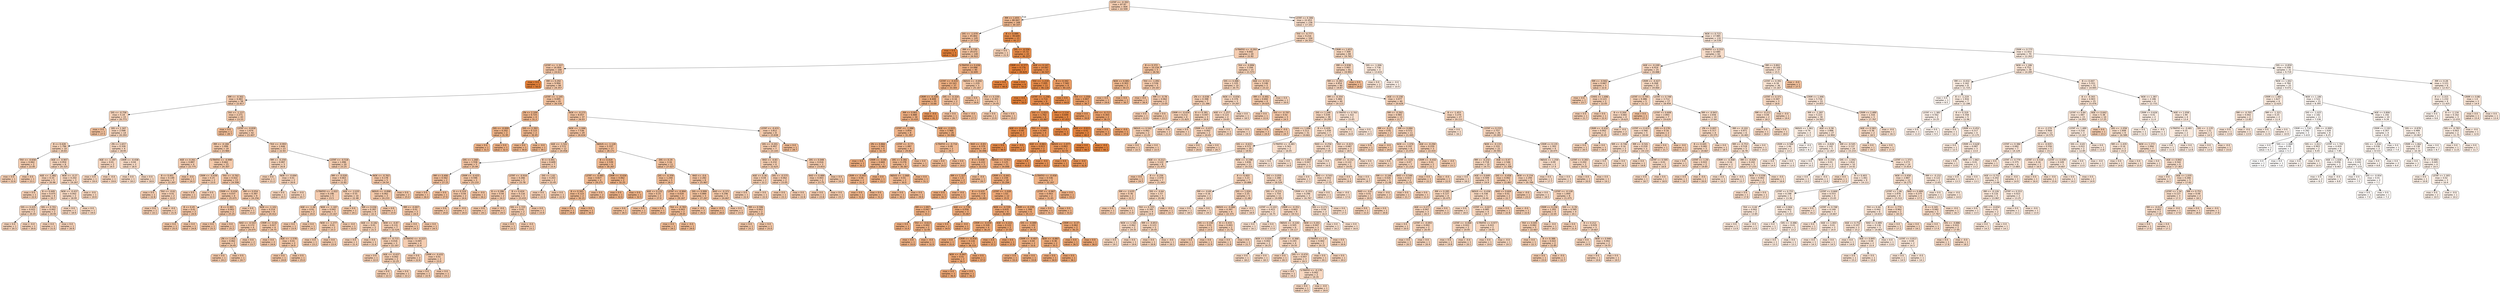 digraph Tree {
node [shape=box, style="filled, rounded", color="black", fontname=helvetica] ;
edge [fontname=helvetica] ;
0 [label="LSTAT <= -0.393\nmse = 87.87\nsamples = 404\nvalue = 22.509", fillcolor="#f5ceb2"] ;
1 [label="RM <= 1.655\nmse = 80.947\nsamples = 168\nvalue = 30.107", fillcolor="#f0b991"] ;
0 -> 1 [labeldistance=2.5, labelangle=45, headlabel="True"] ;
2 [label="DIS <= -1.079\nmse = 45.802\nsamples = 145\nvalue = 27.718", fillcolor="#f2bf9b"] ;
1 -> 2 ;
3 [label="mse = 0.0\nsamples = 5\nvalue = 50.0", fillcolor="#e58139"] ;
2 -> 3 ;
4 [label="RM <= 0.738\nmse = 29.072\nsamples = 140\nvalue = 26.922", fillcolor="#f2c29f"] ;
2 -> 4 ;
5 [label="LSTAT <= -1.327\nmse = 16.404\nsamples = 100\nvalue = 24.613", fillcolor="#f4c8a9"] ;
4 -> 5 ;
6 [label="mse = 0.0\nsamples = 1\nvalue = 50.0", fillcolor="#e58139"] ;
5 -> 6 ;
7 [label="RM <= 0.292\nmse = 9.994\nsamples = 99\nvalue = 24.357", fillcolor="#f4c9aa"] ;
5 -> 7 ;
8 [label="RM <= -0.302\nmse = 4.483\nsamples = 58\nvalue = 22.817", fillcolor="#f5cdb1"] ;
7 -> 8 ;
9 [label="DIS <= -0.758\nmse = 5.19\nsamples = 15\nvalue = 20.773", fillcolor="#f6d3ba"] ;
8 -> 9 ;
10 [label="mse = 0.0\nsamples = 1\nvalue = 27.5", fillcolor="#f2c09c"] ;
9 -> 10 ;
11 [label="DIS <= 1.347\nmse = 2.098\nsamples = 14\nvalue = 20.293", fillcolor="#f6d4bc"] ;
9 -> 11 ;
12 [label="B <= 0.428\nmse = 1.796\nsamples = 10\nvalue = 20.83", fillcolor="#f6d3b9"] ;
11 -> 12 ;
13 [label="TAX <= -0.658\nmse = 0.062\nsamples = 2\nvalue = 22.85", fillcolor="#f5cdb0"] ;
12 -> 13 ;
14 [label="mse = 0.0\nsamples = 1\nvalue = 22.6", fillcolor="#f5ceb2"] ;
13 -> 14 ;
15 [label="mse = 0.0\nsamples = 1\nvalue = 23.1", fillcolor="#f5ccaf"] ;
13 -> 15 ;
16 [label="AGE <= -0.907\nmse = 0.954\nsamples = 8\nvalue = 20.325", fillcolor="#f6d4bc"] ;
12 -> 16 ;
17 [label="AGE <= -1.482\nmse = 0.33\nsamples = 5\nvalue = 20.96", fillcolor="#f6d2b9"] ;
16 -> 17 ;
18 [label="mse = 0.0\nsamples = 1\nvalue = 22.0", fillcolor="#f5cfb4"] ;
17 -> 18 ;
19 [label="B <= 0.449\nmse = 0.075\nsamples = 4\nvalue = 20.7", fillcolor="#f6d3ba"] ;
17 -> 19 ;
20 [label="DIS <= 0.435\nmse = 0.022\nsamples = 2\nvalue = 20.45", fillcolor="#f6d4bb"] ;
19 -> 20 ;
21 [label="mse = 0.0\nsamples = 1\nvalue = 20.3", fillcolor="#f6d4bc"] ;
20 -> 21 ;
22 [label="mse = -0.0\nsamples = 1\nvalue = 20.6", fillcolor="#f6d3ba"] ;
20 -> 22 ;
23 [label="DIS <= 0.701\nmse = 0.002\nsamples = 2\nvalue = 20.95", fillcolor="#f6d2b9"] ;
19 -> 23 ;
24 [label="mse = 0.0\nsamples = 1\nvalue = 21.0", fillcolor="#f6d2b9"] ;
23 -> 24 ;
25 [label="mse = 0.0\nsamples = 1\nvalue = 20.9", fillcolor="#f6d2b9"] ;
23 -> 25 ;
26 [label="NOX <= -0.27\nmse = 0.202\nsamples = 3\nvalue = 19.267", fillcolor="#f7d7c0"] ;
16 -> 26 ;
27 [label="NOX <= -0.437\nmse = 0.002\nsamples = 2\nvalue = 18.95", fillcolor="#f7d8c2"] ;
26 -> 27 ;
28 [label="mse = 0.0\nsamples = 1\nvalue = 18.9", fillcolor="#f7d8c2"] ;
27 -> 28 ;
29 [label="mse = 0.0\nsamples = 1\nvalue = 19.0", fillcolor="#f7d8c1"] ;
27 -> 29 ;
30 [label="mse = -0.0\nsamples = 1\nvalue = 19.9", fillcolor="#f6d5bd"] ;
26 -> 30 ;
31 [label="ZN <= 1.657\nmse = 0.328\nsamples = 4\nvalue = 18.95", fillcolor="#f7d8c2"] ;
11 -> 31 ;
32 [label="AGE <= -1.197\nmse = 0.01\nsamples = 2\nvalue = 19.5", fillcolor="#f7d6bf"] ;
31 -> 32 ;
33 [label="mse = 0.0\nsamples = 1\nvalue = 19.4", fillcolor="#f7d7c0"] ;
32 -> 33 ;
34 [label="mse = -0.0\nsamples = 1\nvalue = 19.6", fillcolor="#f7d6bf"] ;
32 -> 34 ;
35 [label="CRIM <= -0.438\nmse = 0.04\nsamples = 2\nvalue = 18.4", fillcolor="#f7d9c4"] ;
31 -> 35 ;
36 [label="mse = 0.0\nsamples = 1\nvalue = 18.2", fillcolor="#f7dac5"] ;
35 -> 36 ;
37 [label="mse = 0.0\nsamples = 1\nvalue = 18.6", fillcolor="#f7d9c3"] ;
35 -> 37 ;
38 [label="TAX <= -1.127\nmse = 2.271\nsamples = 43\nvalue = 23.53", fillcolor="#f4cbad"] ;
8 -> 38 ;
39 [label="mse = 0.0\nsamples = 1\nvalue = 28.7", fillcolor="#f1bd97"] ;
38 -> 39 ;
40 [label="LSTAT <= -0.839\nmse = 1.674\nsamples = 42\nvalue = 23.407", fillcolor="#f4cbae"] ;
38 -> 40 ;
41 [label="RM <= -0.184\nmse = 1.099\nsamples = 19\nvalue = 23.984", fillcolor="#f4caab"] ;
40 -> 41 ;
42 [label="AGE <= 0.261\nmse = 0.887\nsamples = 4\nvalue = 22.775", fillcolor="#f5cdb1"] ;
41 -> 42 ;
43 [label="B <= 0.401\nmse = 0.149\nsamples = 3\nvalue = 22.267", fillcolor="#f5cfb3"] ;
42 -> 43 ;
44 [label="mse = 0.0\nsamples = 1\nvalue = 22.8", fillcolor="#f5cdb1"] ;
43 -> 44 ;
45 [label="TAX <= -0.61\nmse = 0.01\nsamples = 2\nvalue = 22.0", fillcolor="#f5cfb4"] ;
43 -> 45 ;
46 [label="mse = 0.0\nsamples = 1\nvalue = 22.1", fillcolor="#f5cfb4"] ;
45 -> 46 ;
47 [label="mse = -0.0\nsamples = 1\nvalue = 21.9", fillcolor="#f5d0b5"] ;
45 -> 47 ;
48 [label="mse = -0.0\nsamples = 1\nvalue = 24.3", fillcolor="#f4c9aa"] ;
42 -> 48 ;
49 [label="S-TRATIO <= -0.998\nmse = 0.662\nsamples = 15\nvalue = 24.307", fillcolor="#f4c9aa"] ;
41 -> 49 ;
50 [label="CRIM <= -0.439\nmse = 0.25\nsamples = 2\nvalue = 23.0", fillcolor="#f5cdb0"] ;
49 -> 50 ;
51 [label="mse = 0.0\nsamples = 1\nvalue = 23.5", fillcolor="#f4cbae"] ;
50 -> 51 ;
52 [label="mse = 0.0\nsamples = 1\nvalue = 22.5", fillcolor="#f5ceb2"] ;
50 -> 52 ;
53 [label="TAX <= -0.762\nmse = 0.422\nsamples = 13\nvalue = 24.508", fillcolor="#f4c8a9"] ;
49 -> 53 ;
54 [label="CRIM <= -0.434\nmse = 0.037\nsamples = 4\nvalue = 25.075", fillcolor="#f3c7a7"] ;
53 -> 54 ;
55 [label="B <= 0.45\nmse = 0.01\nsamples = 2\nvalue = 24.9", fillcolor="#f4c7a7"] ;
54 -> 55 ;
56 [label="mse = 0.0\nsamples = 1\nvalue = 25.0", fillcolor="#f3c7a7"] ;
55 -> 56 ;
57 [label="mse = 0.0\nsamples = 1\nvalue = 24.8", fillcolor="#f4c8a8"] ;
55 -> 57 ;
58 [label="B <= 0.383\nmse = 0.003\nsamples = 2\nvalue = 25.25", fillcolor="#f3c6a6"] ;
54 -> 58 ;
59 [label="mse = 0.0\nsamples = 1\nvalue = 25.3", fillcolor="#f3c6a6"] ;
58 -> 59 ;
60 [label="mse = 0.0\nsamples = 1\nvalue = 25.2", fillcolor="#f3c6a6"] ;
58 -> 60 ;
61 [label="RM <= 0.054\nmse = 0.387\nsamples = 9\nvalue = 24.256", fillcolor="#f4c9aa"] ;
53 -> 61 ;
62 [label="mse = 0.0\nsamples = 1\nvalue = 23.0", fillcolor="#f5cdb0"] ;
61 -> 62 ;
63 [label="NOX <= -1.101\nmse = 0.214\nsamples = 8\nvalue = 24.412", fillcolor="#f4c9aa"] ;
61 -> 63 ;
64 [label="RAD <= -0.543\nmse = 0.172\nsamples = 4\nvalue = 24.075", fillcolor="#f4caab"] ;
63 -> 64 ;
65 [label="ZN <= 1.431\nmse = 0.062\nsamples = 2\nvalue = 24.45", fillcolor="#f4c9a9"] ;
64 -> 65 ;
66 [label="mse = 0.0\nsamples = 1\nvalue = 24.2", fillcolor="#f4c9ab"] ;
65 -> 66 ;
67 [label="mse = 0.0\nsamples = 1\nvalue = 24.7", fillcolor="#f4c8a8"] ;
65 -> 67 ;
68 [label="mse = 0.0\nsamples = 2\nvalue = 23.7", fillcolor="#f4cbad"] ;
64 -> 68 ;
69 [label="CRIM <= -0.42\nmse = 0.027\nsamples = 4\nvalue = 24.75", fillcolor="#f4c8a8"] ;
63 -> 69 ;
70 [label="mse = 0.0\nsamples = 2\nvalue = 24.6", fillcolor="#f4c8a9"] ;
69 -> 70 ;
71 [label="AGE <= -1.578\nmse = 0.01\nsamples = 2\nvalue = 24.9", fillcolor="#f4c7a7"] ;
69 -> 71 ;
72 [label="mse = 0.0\nsamples = 1\nvalue = 24.8", fillcolor="#f4c8a8"] ;
71 -> 72 ;
73 [label="mse = 0.0\nsamples = 1\nvalue = 25.0", fillcolor="#f3c7a7"] ;
71 -> 73 ;
74 [label="TAX <= -0.993\nmse = 1.646\nsamples = 23\nvalue = 22.93", fillcolor="#f5cdb0"] ;
40 -> 74 ;
75 [label="RM <= -0.259\nmse = 0.087\nsamples = 3\nvalue = 20.8", fillcolor="#f6d3b9"] ;
74 -> 75 ;
76 [label="mse = 0.0\nsamples = 1\nvalue = 21.2", fillcolor="#f6d2b8"] ;
75 -> 76 ;
77 [label="NOX <= -0.694\nmse = 0.01\nsamples = 2\nvalue = 20.6", fillcolor="#f6d3ba"] ;
75 -> 77 ;
78 [label="mse = 0.0\nsamples = 1\nvalue = 20.5", fillcolor="#f6d4bb"] ;
77 -> 78 ;
79 [label="mse = -0.0\nsamples = 1\nvalue = 20.7", fillcolor="#f6d3ba"] ;
77 -> 79 ;
80 [label="LSTAT <= -0.518\nmse = 1.096\nsamples = 20\nvalue = 23.25", fillcolor="#f4ccaf"] ;
74 -> 80 ;
81 [label="RM <= -0.028\nmse = 0.663\nsamples = 15\nvalue = 22.82", fillcolor="#f5cdb1"] ;
80 -> 81 ;
82 [label="S-TRATIO <= -1.022\nmse = 0.196\nsamples = 5\nvalue = 23.5", fillcolor="#f4cbae"] ;
81 -> 82 ;
83 [label="AGE <= -1.44\nmse = 0.01\nsamples = 2\nvalue = 24.0", fillcolor="#f4caab"] ;
82 -> 83 ;
84 [label="mse = 0.0\nsamples = 1\nvalue = 23.9", fillcolor="#f4caac"] ;
83 -> 84 ;
85 [label="mse = 0.0\nsamples = 1\nvalue = 24.1", fillcolor="#f4caab"] ;
83 -> 85 ;
86 [label="NOX <= -1.187\nmse = 0.042\nsamples = 3\nvalue = 23.167", fillcolor="#f5ccaf"] ;
82 -> 86 ;
87 [label="NOX <= -1.277\nmse = 0.01\nsamples = 2\nvalue = 23.3", fillcolor="#f4ccae"] ;
86 -> 87 ;
88 [label="mse = 0.0\nsamples = 1\nvalue = 23.2", fillcolor="#f4ccaf"] ;
87 -> 88 ;
89 [label="mse = 0.0\nsamples = 1\nvalue = 23.4", fillcolor="#f4cbae"] ;
87 -> 89 ;
90 [label="mse = -0.0\nsamples = 1\nvalue = 22.9", fillcolor="#f5cdb0"] ;
86 -> 90 ;
91 [label="AGE <= -2.035\nmse = 0.55\nsamples = 10\nvalue = 22.48", fillcolor="#f5ceb2"] ;
81 -> 91 ;
92 [label="mse = 0.0\nsamples = 1\nvalue = 24.1", fillcolor="#f4caab"] ;
91 -> 92 ;
93 [label="RM <= 0.036\nmse = 0.287\nsamples = 9\nvalue = 22.3", fillcolor="#f5cfb3"] ;
91 -> 93 ;
94 [label="AGE <= -0.182\nmse = 0.01\nsamples = 2\nvalue = 21.5", fillcolor="#f5d1b6"] ;
93 -> 94 ;
95 [label="mse = 0.0\nsamples = 1\nvalue = 21.4", fillcolor="#f6d1b7"] ;
94 -> 95 ;
96 [label="mse = 0.0\nsamples = 1\nvalue = 21.6", fillcolor="#f5d1b6"] ;
94 -> 96 ;
97 [label="NOX <= -0.87\nmse = 0.131\nsamples = 7\nvalue = 22.529", fillcolor="#f5ceb2"] ;
93 -> 97 ;
98 [label="RAD <= -0.715\nmse = 0.016\nsamples = 3\nvalue = 22.167", fillcolor="#f5cfb3"] ;
97 -> 98 ;
99 [label="mse = 0.0\nsamples = 1\nvalue = 22.0", fillcolor="#f5cfb4"] ;
98 -> 99 ;
100 [label="AGE <= -0.437\nmse = 0.002\nsamples = 2\nvalue = 22.25", fillcolor="#f5cfb3"] ;
98 -> 100 ;
101 [label="mse = 0.0\nsamples = 1\nvalue = 22.3", fillcolor="#f5cfb3"] ;
100 -> 101 ;
102 [label="mse = 0.0\nsamples = 1\nvalue = 22.2", fillcolor="#f5cfb3"] ;
100 -> 102 ;
103 [label="S-TRATIO <= -0.223\nmse = 0.045\nsamples = 4\nvalue = 22.8", fillcolor="#f5cdb1"] ;
97 -> 103 ;
104 [label="mse = 0.0\nsamples = 2\nvalue = 22.6", fillcolor="#f5ceb2"] ;
103 -> 104 ;
105 [label="CRIM <= -0.432\nmse = 0.01\nsamples = 2\nvalue = 23.0", fillcolor="#f5cdb0"] ;
103 -> 105 ;
106 [label="mse = 0.0\nsamples = 1\nvalue = 22.9", fillcolor="#f5cdb0"] ;
105 -> 106 ;
107 [label="mse = 0.0\nsamples = 1\nvalue = 23.1", fillcolor="#f5ccaf"] ;
105 -> 107 ;
108 [label="NOX <= -0.763\nmse = 0.178\nsamples = 5\nvalue = 24.54", fillcolor="#f4c8a9"] ;
80 -> 108 ;
109 [label="INDUS <= -0.898\nmse = 0.062\nsamples = 3\nvalue = 24.233", fillcolor="#f4c9aa"] ;
108 -> 109 ;
110 [label="mse = 0.0\nsamples = 1\nvalue = 23.9", fillcolor="#f4caac"] ;
109 -> 110 ;
111 [label="RM <= -0.007\nmse = 0.01\nsamples = 2\nvalue = 24.4", fillcolor="#f4c9aa"] ;
109 -> 111 ;
112 [label="mse = 0.0\nsamples = 1\nvalue = 24.3", fillcolor="#f4c9aa"] ;
111 -> 112 ;
113 [label="mse = 0.0\nsamples = 1\nvalue = 24.5", fillcolor="#f4c8a9"] ;
111 -> 113 ;
114 [label="mse = 0.0\nsamples = 2\nvalue = 25.0", fillcolor="#f3c7a7"] ;
108 -> 114 ;
115 [label="LSTAT <= -1.145\nmse = 9.695\nsamples = 41\nvalue = 26.534", fillcolor="#f3c3a0"] ;
7 -> 115 ;
116 [label="ZN <= 2.109\nmse = 0.725\nsamples = 4\nvalue = 31.2", fillcolor="#f0b68c"] ;
115 -> 116 ;
117 [label="DIS <= -0.009\nmse = 0.202\nsamples = 2\nvalue = 31.95", fillcolor="#efb488"] ;
116 -> 117 ;
118 [label="mse = 0.0\nsamples = 1\nvalue = 31.5", fillcolor="#f0b58a"] ;
117 -> 118 ;
119 [label="mse = 0.0\nsamples = 1\nvalue = 32.4", fillcolor="#efb286"] ;
117 -> 119 ;
120 [label="DIS <= 2.393\nmse = 0.123\nsamples = 2\nvalue = 30.45", fillcolor="#f0b88f"] ;
116 -> 120 ;
121 [label="mse = 0.0\nsamples = 1\nvalue = 30.8", fillcolor="#f0b78d"] ;
120 -> 121 ;
122 [label="mse = -0.0\nsamples = 1\nvalue = 30.1", fillcolor="#f0b991"] ;
120 -> 122 ;
123 [label="NOX <= -0.275\nmse = 8.057\nsamples = 37\nvalue = 26.03", fillcolor="#f3c4a2"] ;
115 -> 123 ;
124 [label="NOX <= -1.046\nmse = 7.536\nsamples = 29\nvalue = 26.634", fillcolor="#f3c2a0"] ;
123 -> 124 ;
125 [label="AGE <= -1.541\nmse = 2.572\nsamples = 12\nvalue = 24.458", fillcolor="#f4c9a9"] ;
124 -> 125 ;
126 [label="DIS <= 1.268\nmse = 1.558\nsamples = 5\nvalue = 25.94", fillcolor="#f3c4a3"] ;
125 -> 126 ;
127 [label="RM <= 0.406\nmse = 0.562\nsamples = 2\nvalue = 27.15", fillcolor="#f2c19e"] ;
126 -> 127 ;
128 [label="mse = 0.0\nsamples = 1\nvalue = 26.4", fillcolor="#f3c3a1"] ;
127 -> 128 ;
129 [label="mse = 0.0\nsamples = 1\nvalue = 27.9", fillcolor="#f2bf9a"] ;
127 -> 129 ;
130 [label="CRIM <= -0.425\nmse = 0.596\nsamples = 3\nvalue = 25.133", fillcolor="#f3c7a6"] ;
126 -> 130 ;
131 [label="B <= 0.319\nmse = 0.04\nsamples = 2\nvalue = 24.6", fillcolor="#f4c8a9"] ;
130 -> 131 ;
132 [label="mse = 0.0\nsamples = 1\nvalue = 24.8", fillcolor="#f4c8a8"] ;
131 -> 132 ;
133 [label="mse = -0.0\nsamples = 1\nvalue = 24.4", fillcolor="#f4c9aa"] ;
131 -> 133 ;
134 [label="mse = -0.0\nsamples = 1\nvalue = 26.2", fillcolor="#f3c4a2"] ;
130 -> 134 ;
135 [label="B <= 0.441\nmse = 0.609\nsamples = 7\nvalue = 23.4", fillcolor="#f4cbae"] ;
125 -> 135 ;
136 [label="LSTAT <= -0.916\nmse = 0.266\nsamples = 5\nvalue = 23.78", fillcolor="#f4caac"] ;
135 -> 136 ;
137 [label="B <= 0.286\nmse = 0.04\nsamples = 2\nvalue = 24.3", fillcolor="#f4c9aa"] ;
136 -> 137 ;
138 [label="mse = 0.0\nsamples = 1\nvalue = 24.1", fillcolor="#f4caab"] ;
137 -> 138 ;
139 [label="mse = -0.0\nsamples = 1\nvalue = 24.5", fillcolor="#f4c8a9"] ;
137 -> 139 ;
140 [label="B <= 0.424\nmse = 0.116\nsamples = 3\nvalue = 23.433", fillcolor="#f4cbae"] ;
136 -> 140 ;
141 [label="DIS <= 1.725\nmse = 0.01\nsamples = 2\nvalue = 23.2", fillcolor="#f4ccaf"] ;
140 -> 141 ;
142 [label="mse = 0.0\nsamples = 1\nvalue = 23.3", fillcolor="#f4ccae"] ;
141 -> 142 ;
143 [label="mse = -0.0\nsamples = 1\nvalue = 23.1", fillcolor="#f5ccaf"] ;
141 -> 143 ;
144 [label="mse = 0.0\nsamples = 1\nvalue = 23.9", fillcolor="#f4caac"] ;
140 -> 144 ;
145 [label="DIS <= 1.62\nmse = 0.203\nsamples = 2\nvalue = 22.45", fillcolor="#f5ceb2"] ;
135 -> 145 ;
146 [label="mse = 0.0\nsamples = 1\nvalue = 22.0", fillcolor="#f5cfb4"] ;
145 -> 146 ;
147 [label="mse = 0.0\nsamples = 1\nvalue = 22.9", fillcolor="#f5cdb0"] ;
145 -> 147 ;
148 [label="INDUS <= -1.126\nmse = 5.337\nsamples = 17\nvalue = 28.171", fillcolor="#f2be99"] ;
124 -> 148 ;
149 [label="B <= 0.419\nmse = 2.539\nsamples = 6\nvalue = 30.267", fillcolor="#f0b890"] ;
148 -> 149 ;
150 [label="LSTAT <= -0.985\nmse = 0.827\nsamples = 4\nvalue = 29.275", fillcolor="#f1bb94"] ;
149 -> 150 ;
151 [label="B <= 0.343\nmse = 0.123\nsamples = 2\nvalue = 30.15", fillcolor="#f0b990"] ;
150 -> 151 ;
152 [label="mse = 0.0\nsamples = 1\nvalue = 29.8", fillcolor="#f1ba92"] ;
151 -> 152 ;
153 [label="mse = 0.0\nsamples = 1\nvalue = 30.5", fillcolor="#f0b88f"] ;
151 -> 153 ;
154 [label="mse = 0.0\nsamples = 2\nvalue = 28.4", fillcolor="#f1bd98"] ;
150 -> 154 ;
155 [label="CRIM <= -0.434\nmse = 0.062\nsamples = 2\nvalue = 32.25", fillcolor="#efb387"] ;
149 -> 155 ;
156 [label="mse = 0.0\nsamples = 1\nvalue = 32.0", fillcolor="#efb388"] ;
155 -> 156 ;
157 [label="mse = 0.0\nsamples = 1\nvalue = 32.5", fillcolor="#efb286"] ;
155 -> 157 ;
158 [label="DIS <= 0.19\nmse = 3.16\nsamples = 11\nvalue = 27.027", fillcolor="#f2c19e"] ;
148 -> 158 ;
159 [label="DIS <= -0.359\nmse = 1.244\nsamples = 5\nvalue = 28.3", fillcolor="#f2be98"] ;
158 -> 159 ;
160 [label="AGE <= 0.232\nmse = 0.25\nsamples = 2\nvalue = 27.0", fillcolor="#f2c19e"] ;
159 -> 160 ;
161 [label="mse = 0.0\nsamples = 1\nvalue = 26.5", fillcolor="#f3c3a0"] ;
160 -> 161 ;
162 [label="mse = 0.0\nsamples = 1\nvalue = 27.5", fillcolor="#f2c09c"] ;
160 -> 162 ;
163 [label="LSTAT <= -0.904\nmse = 0.029\nsamples = 3\nvalue = 29.167", fillcolor="#f1bb95"] ;
159 -> 163 ;
164 [label="mse = 0.0\nsamples = 1\nvalue = 29.4", fillcolor="#f1bb94"] ;
163 -> 164 ;
165 [label="TAX <= -0.783\nmse = 0.003\nsamples = 2\nvalue = 29.05", fillcolor="#f1bc95"] ;
163 -> 165 ;
166 [label="mse = 0.0\nsamples = 1\nvalue = 29.1", fillcolor="#f1bc95"] ;
165 -> 166 ;
167 [label="mse = -0.0\nsamples = 1\nvalue = 29.0", fillcolor="#f1bc95"] ;
165 -> 167 ;
168 [label="RAD <= -0.6\nmse = 2.282\nsamples = 6\nvalue = 25.967", fillcolor="#f3c4a3"] ;
158 -> 168 ;
169 [label="DIS <= 0.999\nmse = 0.889\nsamples = 3\nvalue = 27.267", fillcolor="#f2c19d"] ;
168 -> 169 ;
170 [label="mse = -0.0\nsamples = 2\nvalue = 26.6", fillcolor="#f3c3a0"] ;
169 -> 170 ;
171 [label="mse = -0.0\nsamples = 1\nvalue = 28.6", fillcolor="#f1bd97"] ;
169 -> 171 ;
172 [label="RAD <= -0.371\nmse = 0.296\nsamples = 3\nvalue = 24.667", fillcolor="#f4c8a8"] ;
168 -> 172 ;
173 [label="mse = 0.0\nsamples = 1\nvalue = 23.9", fillcolor="#f4caac"] ;
172 -> 173 ;
174 [label="RM <= 0.596\nmse = 0.003\nsamples = 2\nvalue = 25.05", fillcolor="#f3c7a7"] ;
172 -> 174 ;
175 [label="mse = 0.0\nsamples = 1\nvalue = 25.1", fillcolor="#f3c7a7"] ;
174 -> 175 ;
176 [label="mse = 0.0\nsamples = 1\nvalue = 25.0", fillcolor="#f3c7a7"] ;
174 -> 176 ;
177 [label="LSTAT <= -0.431\nmse = 3.812\nsamples = 8\nvalue = 23.838", fillcolor="#f4caac"] ;
123 -> 177 ;
178 [label="DIS <= -0.201\nmse = 0.497\nsamples = 7\nvalue = 23.143", fillcolor="#f5ccaf"] ;
177 -> 178 ;
179 [label="RAD <= -0.83\nmse = 0.232\nsamples = 4\nvalue = 22.625", fillcolor="#f5ceb1"] ;
178 -> 179 ;
180 [label="AGE <= 0.36\nmse = 0.04\nsamples = 2\nvalue = 22.2", fillcolor="#f5cfb3"] ;
179 -> 180 ;
181 [label="mse = 0.0\nsamples = 1\nvalue = 22.4", fillcolor="#f5ceb2"] ;
180 -> 181 ;
182 [label="mse = 0.0\nsamples = 1\nvalue = 22.0", fillcolor="#f5cfb4"] ;
180 -> 182 ;
183 [label="DIS <= -0.575\nmse = 0.062\nsamples = 2\nvalue = 23.05", fillcolor="#f5ccb0"] ;
179 -> 183 ;
184 [label="mse = 0.0\nsamples = 1\nvalue = 23.3", fillcolor="#f4ccae"] ;
183 -> 184 ;
185 [label="mse = 0.0\nsamples = 1\nvalue = 22.8", fillcolor="#f5cdb1"] ;
183 -> 185 ;
186 [label="DIS <= 0.048\nmse = 0.016\nsamples = 3\nvalue = 23.833", fillcolor="#f4caac"] ;
178 -> 186 ;
187 [label="RAD <= 0.489\nmse = 0.003\nsamples = 2\nvalue = 23.75", fillcolor="#f4caac"] ;
186 -> 187 ;
188 [label="mse = 0.0\nsamples = 1\nvalue = 23.8", fillcolor="#f4caac"] ;
187 -> 188 ;
189 [label="mse = 0.0\nsamples = 1\nvalue = 23.7", fillcolor="#f4cbad"] ;
187 -> 189 ;
190 [label="mse = 0.0\nsamples = 1\nvalue = 24.0", fillcolor="#f4caab"] ;
186 -> 190 ;
191 [label="mse = 0.0\nsamples = 1\nvalue = 28.7", fillcolor="#f1bd97"] ;
177 -> 191 ;
192 [label="S-TRATIO <= 0.436\nmse = 14.088\nsamples = 40\nvalue = 32.695", fillcolor="#efb185"] ;
4 -> 192 ;
193 [label="LSTAT <= -0.435\nmse = 10.163\nsamples = 37\nvalue = 33.305", fillcolor="#efb082"] ;
192 -> 193 ;
194 [label="CRIM <= -0.329\nmse = 8.408\nsamples = 35\nvalue = 33.66", fillcolor="#eeaf81"] ;
193 -> 194 ;
195 [label="RM <= 0.901\nmse = 6.888\nsamples = 34\nvalue = 33.435", fillcolor="#efaf82"] ;
194 -> 195 ;
196 [label="LSTAT <= -1.086\nmse = 3.854\nsamples = 8\nvalue = 31.287", fillcolor="#f0b58b"] ;
195 -> 196 ;
197 [label="ZN <= 0.866\nmse = 2.342\nsamples = 4\nvalue = 32.75", fillcolor="#efb185"] ;
196 -> 197 ;
198 [label="mse = 0.0\nsamples = 1\nvalue = 35.1", fillcolor="#eeab7b"] ;
197 -> 198 ;
199 [label="CRIM <= -0.44\nmse = 0.669\nsamples = 3\nvalue = 31.967", fillcolor="#efb388"] ;
197 -> 199 ;
200 [label="CRIM <= -0.443\nmse = 0.04\nsamples = 2\nvalue = 31.4", fillcolor="#f0b58b"] ;
199 -> 200 ;
201 [label="mse = 0.0\nsamples = 1\nvalue = 31.6", fillcolor="#f0b58a"] ;
200 -> 201 ;
202 [label="mse = 0.0\nsamples = 1\nvalue = 31.2", fillcolor="#f0b68c"] ;
200 -> 202 ;
203 [label="mse = 0.0\nsamples = 1\nvalue = 33.1", fillcolor="#efb083"] ;
199 -> 203 ;
204 [label="LSTAT <= -0.77\nmse = 1.087\nsamples = 4\nvalue = 29.825", fillcolor="#f1b992"] ;
196 -> 204 ;
205 [label="DIS <= 0.392\nmse = 0.276\nsamples = 3\nvalue = 30.367", fillcolor="#f0b88f"] ;
204 -> 205 ;
206 [label="INDUS <= -1.068\nmse = 0.01\nsamples = 2\nvalue = 30.0", fillcolor="#f1b991"] ;
205 -> 206 ;
207 [label="mse = 0.0\nsamples = 1\nvalue = 30.1", fillcolor="#f0b991"] ;
206 -> 207 ;
208 [label="mse = 0.0\nsamples = 1\nvalue = 29.9", fillcolor="#f1b991"] ;
206 -> 208 ;
209 [label="mse = 0.0\nsamples = 1\nvalue = 31.1", fillcolor="#f0b68c"] ;
205 -> 209 ;
210 [label="mse = 0.0\nsamples = 1\nvalue = 28.2", fillcolor="#f2be99"] ;
204 -> 210 ;
211 [label="AGE <= -2.023\nmse = 5.966\nsamples = 26\nvalue = 34.096", fillcolor="#eeae7f"] ;
195 -> 211 ;
212 [label="S-TRATIO <= -0.716\nmse = 0.09\nsamples = 2\nvalue = 29.3", fillcolor="#f1bb94"] ;
211 -> 212 ;
213 [label="mse = 0.0\nsamples = 1\nvalue = 29.0", fillcolor="#f1bc95"] ;
212 -> 213 ;
214 [label="mse = 0.0\nsamples = 1\nvalue = 29.6", fillcolor="#f1ba93"] ;
212 -> 214 ;
215 [label="RAD <= -0.83\nmse = 4.379\nsamples = 24\nvalue = 34.496", fillcolor="#eeac7d"] ;
211 -> 215 ;
216 [label="B <= 0.438\nmse = 6.222\nsamples = 3\nvalue = 32.033", fillcolor="#efb388"] ;
215 -> 216 ;
217 [label="RM <= 1.327\nmse = 1.0\nsamples = 2\nvalue = 33.7", fillcolor="#eeaf81"] ;
216 -> 217 ;
218 [label="mse = 0.0\nsamples = 1\nvalue = 34.7", fillcolor="#eeac7c"] ;
217 -> 218 ;
219 [label="mse = -0.0\nsamples = 1\nvalue = 32.7", fillcolor="#efb185"] ;
217 -> 219 ;
220 [label="mse = -0.0\nsamples = 1\nvalue = 28.7", fillcolor="#f1bd97"] ;
216 -> 220 ;
221 [label="INDUS <= -0.911\nmse = 3.125\nsamples = 21\nvalue = 34.848", fillcolor="#eeab7c"] ;
215 -> 221 ;
222 [label="CRIM <= -0.441\nmse = 2.159\nsamples = 18\nvalue = 35.294", fillcolor="#edaa7a"] ;
221 -> 222 ;
223 [label="B <= 0.435\nmse = 1.018\nsamples = 6\nvalue = 34.083", fillcolor="#eeae7f"] ;
222 -> 223 ;
224 [label="RM <= 1.097\nmse = 0.047\nsamples = 3\nvalue = 33.1", fillcolor="#efb083"] ;
223 -> 224 ;
225 [label="mse = 0.0\nsamples = 1\nvalue = 33.4", fillcolor="#efaf82"] ;
224 -> 225 ;
226 [label="TAX <= -0.613\nmse = 0.002\nsamples = 2\nvalue = 32.95", fillcolor="#efb184"] ;
224 -> 226 ;
227 [label="mse = 0.0\nsamples = 1\nvalue = 33.0", fillcolor="#efb184"] ;
226 -> 227 ;
228 [label="mse = -0.0\nsamples = 1\nvalue = 32.9", fillcolor="#efb184"] ;
226 -> 228 ;
229 [label="AGE <= -1.778\nmse = 0.056\nsamples = 3\nvalue = 35.067", fillcolor="#eeab7b"] ;
223 -> 229 ;
230 [label="mse = 0.0\nsamples = 2\nvalue = 34.9", fillcolor="#eeab7b"] ;
229 -> 230 ;
231 [label="mse = -0.0\nsamples = 1\nvalue = 35.4", fillcolor="#edaa79"] ;
229 -> 231 ;
232 [label="LSTAT <= -1.028\nmse = 1.63\nsamples = 12\nvalue = 35.9", fillcolor="#eda877"] ;
222 -> 232 ;
233 [label="NOX <= -0.729\nmse = 0.635\nsamples = 6\nvalue = 36.683", fillcolor="#eda674"] ;
232 -> 233 ;
234 [label="CRIM <= -0.439\nmse = 0.328\nsamples = 4\nvalue = 36.25", fillcolor="#eda876"] ;
233 -> 234 ;
235 [label="mse = 0.0\nsamples = 1\nvalue = 35.4", fillcolor="#edaa79"] ;
234 -> 235 ;
236 [label="CRIM <= -0.434\nmse = 0.116\nsamples = 3\nvalue = 36.533", fillcolor="#eda774"] ;
234 -> 236 ;
237 [label="NOX <= -0.947\nmse = 0.01\nsamples = 2\nvalue = 36.3", fillcolor="#eda775"] ;
236 -> 237 ;
238 [label="mse = 0.0\nsamples = 1\nvalue = 36.4", fillcolor="#eda775"] ;
237 -> 238 ;
239 [label="mse = 0.0\nsamples = 1\nvalue = 36.2", fillcolor="#eda876"] ;
237 -> 239 ;
240 [label="mse = 0.0\nsamples = 1\nvalue = 37.0", fillcolor="#eda572"] ;
236 -> 240 ;
241 [label="AGE <= 0.222\nmse = 0.122\nsamples = 2\nvalue = 37.55", fillcolor="#eca470"] ;
233 -> 241 ;
242 [label="mse = 0.0\nsamples = 1\nvalue = 37.2", fillcolor="#eca571"] ;
241 -> 242 ;
243 [label="mse = 0.0\nsamples = 1\nvalue = 37.9", fillcolor="#eca36e"] ;
241 -> 243 ;
244 [label="CRIM <= -0.378\nmse = 1.398\nsamples = 6\nvalue = 35.117", fillcolor="#eeab7a"] ;
232 -> 244 ;
245 [label="DIS <= -0.089\nmse = 1.102\nsamples = 4\nvalue = 34.55", fillcolor="#eeac7d"] ;
244 -> 245 ;
246 [label="CRIM <= -0.407\nmse = 0.04\nsamples = 2\nvalue = 33.6", fillcolor="#eeaf81"] ;
245 -> 246 ;
247 [label="mse = 0.0\nsamples = 1\nvalue = 33.4", fillcolor="#efaf82"] ;
246 -> 247 ;
248 [label="mse = 0.0\nsamples = 1\nvalue = 33.8", fillcolor="#eeae80"] ;
246 -> 248 ;
249 [label="NOX <= -0.887\nmse = 0.36\nsamples = 2\nvalue = 35.5", fillcolor="#edaa79"] ;
245 -> 249 ;
250 [label="mse = 0.0\nsamples = 1\nvalue = 34.9", fillcolor="#eeab7b"] ;
249 -> 250 ;
251 [label="mse = 0.0\nsamples = 1\nvalue = 36.1", fillcolor="#eda876"] ;
249 -> 251 ;
252 [label="CRIM <= -0.37\nmse = 0.062\nsamples = 2\nvalue = 36.25", fillcolor="#eda876"] ;
244 -> 252 ;
253 [label="mse = 0.0\nsamples = 1\nvalue = 36.5", fillcolor="#eda774"] ;
252 -> 253 ;
254 [label="mse = 0.0\nsamples = 1\nvalue = 36.0", fillcolor="#eda877"] ;
252 -> 254 ;
255 [label="S-TRATIO <= -0.458\nmse = 0.536\nsamples = 3\nvalue = 32.167", fillcolor="#efb387"] ;
221 -> 255 ;
256 [label="LSTAT <= -0.967\nmse = 0.003\nsamples = 2\nvalue = 31.65", fillcolor="#f0b48a"] ;
255 -> 256 ;
257 [label="mse = 0.0\nsamples = 1\nvalue = 31.7", fillcolor="#f0b48a"] ;
256 -> 257 ;
258 [label="mse = 0.0\nsamples = 1\nvalue = 31.6", fillcolor="#f0b58a"] ;
256 -> 258 ;
259 [label="mse = 0.0\nsamples = 1\nvalue = 33.2", fillcolor="#efb083"] ;
255 -> 259 ;
260 [label="mse = -0.0\nsamples = 1\nvalue = 41.3", fillcolor="#ea995f"] ;
194 -> 260 ;
261 [label="DIS <= -0.324\nmse = 0.16\nsamples = 2\nvalue = 27.1", fillcolor="#f2c19e"] ;
193 -> 261 ;
262 [label="mse = 0.0\nsamples = 1\nvalue = 26.7", fillcolor="#f2c2a0"] ;
261 -> 262 ;
263 [label="mse = -0.0\nsamples = 1\nvalue = 27.5", fillcolor="#f2c09c"] ;
261 -> 263 ;
264 [label="INDUS <= -0.692\nmse = 1.229\nsamples = 3\nvalue = 25.167", fillcolor="#f3c7a6"] ;
192 -> 264 ;
265 [label="mse = 0.0\nsamples = 1\nvalue = 26.6", fillcolor="#f3c3a0"] ;
264 -> 265 ;
266 [label="TAX <= 0.339\nmse = 0.303\nsamples = 2\nvalue = 24.45", fillcolor="#f4c9a9"] ;
264 -> 266 ;
267 [label="mse = 0.0\nsamples = 1\nvalue = 23.9", fillcolor="#f4caac"] ;
266 -> 267 ;
268 [label="mse = 0.0\nsamples = 1\nvalue = 25.0", fillcolor="#f3c7a7"] ;
266 -> 268 ;
269 [label="B <= 0.089\nmse = 39.649\nsamples = 23\nvalue = 45.17", fillcolor="#e88f4e"] ;
1 -> 269 ;
270 [label="mse = 0.0\nsamples = 1\nvalue = 21.9", fillcolor="#f5d0b5"] ;
269 -> 270 ;
271 [label="DIS <= -0.556\nmse = 15.72\nsamples = 22\nvalue = 46.227", fillcolor="#e78c4a"] ;
269 -> 271 ;
272 [label="CRIM <= -0.377\nmse = 0.176\nsamples = 7\nvalue = 49.829", fillcolor="#e5813a"] ;
271 -> 272 ;
273 [label="mse = 0.0\nsamples = 1\nvalue = 48.8", fillcolor="#e6843e"] ;
272 -> 273 ;
274 [label="mse = 0.0\nsamples = 6\nvalue = 50.0", fillcolor="#e58139"] ;
272 -> 274 ;
275 [label="AGE <= 0.147\nmse = 14.097\nsamples = 15\nvalue = 44.547", fillcolor="#e89051"] ;
271 -> 275 ;
276 [label="TAX <= -1.219\nmse = 7.205\nsamples = 11\nvalue = 46.118", fillcolor="#e78c4a"] ;
275 -> 276 ;
277 [label="mse = 0.0\nsamples = 2\nvalue = 50.0", fillcolor="#e58139"] ;
276 -> 277 ;
278 [label="LSTAT <= -1.246\nmse = 4.714\nsamples = 9\nvalue = 45.256", fillcolor="#e88e4e"] ;
276 -> 278 ;
279 [label="TAX <= -1.023\nmse = 1.762\nsamples = 6\nvalue = 43.967", fillcolor="#e89254"] ;
278 -> 279 ;
280 [label="AGE <= -0.423\nmse = 0.09\nsamples = 2\nvalue = 45.7", fillcolor="#e78d4c"] ;
279 -> 280 ;
281 [label="mse = 0.0\nsamples = 1\nvalue = 46.0", fillcolor="#e78c4b"] ;
280 -> 281 ;
282 [label="mse = -0.0\nsamples = 1\nvalue = 45.4", fillcolor="#e88e4d"] ;
280 -> 282 ;
283 [label="TAX <= -0.649\nmse = 0.345\nsamples = 4\nvalue = 43.1", fillcolor="#e99457"] ;
279 -> 283 ;
284 [label="AGE <= -0.861\nmse = 0.023\nsamples = 2\nvalue = 43.65", fillcolor="#e99355"] ;
283 -> 284 ;
285 [label="mse = 0.0\nsamples = 1\nvalue = 43.8", fillcolor="#e99254"] ;
284 -> 285 ;
286 [label="mse = -0.0\nsamples = 1\nvalue = 43.5", fillcolor="#e99356"] ;
284 -> 286 ;
287 [label="INDUS <= -1.077\nmse = 0.063\nsamples = 2\nvalue = 42.55", fillcolor="#e9965a"] ;
283 -> 287 ;
288 [label="mse = 0.0\nsamples = 1\nvalue = 42.3", fillcolor="#e9975b"] ;
287 -> 288 ;
289 [label="mse = -0.0\nsamples = 1\nvalue = 42.8", fillcolor="#e99559"] ;
287 -> 289 ;
290 [label="RM <= 2.114\nmse = 0.649\nsamples = 3\nvalue = 47.833", fillcolor="#e68743"] ;
278 -> 290 ;
291 [label="mse = 0.0\nsamples = 1\nvalue = 46.7", fillcolor="#e78a48"] ;
290 -> 291 ;
292 [label="AGE <= -0.611\nmse = 0.01\nsamples = 2\nvalue = 48.4", fillcolor="#e68540"] ;
290 -> 292 ;
293 [label="mse = 0.0\nsamples = 1\nvalue = 48.5", fillcolor="#e68540"] ;
292 -> 293 ;
294 [label="mse = -0.0\nsamples = 1\nvalue = 48.3", fillcolor="#e68640"] ;
292 -> 294 ;
295 [label="B <= 0.342\nmse = 7.582\nsamples = 4\nvalue = 40.225", fillcolor="#eb9c64"] ;
275 -> 295 ;
296 [label="mse = 0.0\nsamples = 1\nvalue = 44.8", fillcolor="#e89050"] ;
295 -> 296 ;
297 [label="TAX <= -1.056\nmse = 0.807\nsamples = 3\nvalue = 38.7", fillcolor="#eca16b"] ;
295 -> 297 ;
298 [label="mse = 0.0\nsamples = 1\nvalue = 39.8", fillcolor="#eb9e66"] ;
297 -> 298 ;
299 [label="TAX <= -0.717\nmse = 0.303\nsamples = 2\nvalue = 38.15", fillcolor="#eca26d"] ;
297 -> 299 ;
300 [label="mse = 0.0\nsamples = 1\nvalue = 38.7", fillcolor="#eca16b"] ;
299 -> 300 ;
301 [label="mse = -0.0\nsamples = 1\nvalue = 37.6", fillcolor="#eca470"] ;
299 -> 301 ;
302 [label="LSTAT <= 0.306\nmse = 22.453\nsamples = 236\nvalue = 17.101", fillcolor="#f8ddca"] ;
0 -> 302 [labeldistance=2.5, labelangle=-45, headlabel="False"] ;
303 [label="TAX <= -0.777\nmse = 9.216\nsamples = 104\nvalue = 20.353", fillcolor="#f6d4bb"] ;
302 -> 303 ;
304 [label="S-TRATIO <= -0.293\nmse = 9.692\nsamples = 20\nvalue = 22.82", fillcolor="#f5cdb1"] ;
303 -> 304 ;
305 [label="B <= 0.372\nmse = 10.234\nsamples = 5\nvalue = 26.56", fillcolor="#f3c3a0"] ;
304 -> 305 ;
306 [label="NOX <= 0.081\nmse = 0.303\nsamples = 2\nvalue = 30.15", fillcolor="#f0b990"] ;
305 -> 306 ;
307 [label="mse = 0.0\nsamples = 1\nvalue = 29.6", fillcolor="#f1ba93"] ;
306 -> 307 ;
308 [label="mse = 0.0\nsamples = 1\nvalue = 30.7", fillcolor="#f0b78e"] ;
306 -> 308 ;
309 [label="TAX <= -1.091\nmse = 2.536\nsamples = 3\nvalue = 24.167", fillcolor="#f4c9ab"] ;
305 -> 309 ;
310 [label="mse = 0.0\nsamples = 1\nvalue = 26.4", fillcolor="#f3c3a1"] ;
309 -> 310 ;
311 [label="RM <= -0.78\nmse = 0.062\nsamples = 2\nvalue = 23.05", fillcolor="#f5ccb0"] ;
309 -> 311 ;
312 [label="mse = 0.0\nsamples = 1\nvalue = 22.8", fillcolor="#f5cdb1"] ;
311 -> 312 ;
313 [label="mse = 0.0\nsamples = 1\nvalue = 23.3", fillcolor="#f4ccae"] ;
311 -> 313 ;
314 [label="TAX <= -0.806\nmse = 3.294\nsamples = 15\nvalue = 21.573", fillcolor="#f5d1b6"] ;
304 -> 314 ;
315 [label="DIS <= 0.486\nmse = 1.335\nsamples = 10\nvalue = 20.75", fillcolor="#f6d3ba"] ;
314 -> 315 ;
316 [label="ZN <= -0.038\nmse = 0.398\nsamples = 7\nvalue = 21.386", fillcolor="#f6d1b7"] ;
315 -> 316 ;
317 [label="CRIM <= -0.434\nmse = 0.212\nsamples = 4\nvalue = 21.825", fillcolor="#f5d0b5"] ;
316 -> 317 ;
318 [label="INDUS <= 0.542\nmse = 0.062\nsamples = 2\nvalue = 22.25", fillcolor="#f5cfb3"] ;
317 -> 318 ;
319 [label="mse = 0.0\nsamples = 1\nvalue = 22.5", fillcolor="#f5ceb2"] ;
318 -> 319 ;
320 [label="mse = 0.0\nsamples = 1\nvalue = 22.0", fillcolor="#f5cfb4"] ;
318 -> 320 ;
321 [label="mse = -0.0\nsamples = 2\nvalue = 21.4", fillcolor="#f6d1b7"] ;
317 -> 321 ;
322 [label="B <= 0.381\nmse = 0.047\nsamples = 3\nvalue = 20.8", fillcolor="#f6d3b9"] ;
316 -> 322 ;
323 [label="mse = 0.0\nsamples = 1\nvalue = 21.1", fillcolor="#f6d2b8"] ;
322 -> 323 ;
324 [label="CRIM <= -0.437\nmse = 0.002\nsamples = 2\nvalue = 20.65", fillcolor="#f6d3ba"] ;
322 -> 324 ;
325 [label="mse = 0.0\nsamples = 1\nvalue = 20.6", fillcolor="#f6d3ba"] ;
324 -> 325 ;
326 [label="mse = 0.0\nsamples = 1\nvalue = 20.7", fillcolor="#f6d3ba"] ;
324 -> 326 ;
327 [label="NOX <= -0.656\nmse = 0.376\nsamples = 3\nvalue = 19.267", fillcolor="#f7d7c0"] ;
315 -> 327 ;
328 [label="AGE <= -1.257\nmse = 0.123\nsamples = 2\nvalue = 19.65", fillcolor="#f7d6bf"] ;
327 -> 328 ;
329 [label="mse = 0.0\nsamples = 1\nvalue = 20.0", fillcolor="#f6d5bd"] ;
328 -> 329 ;
330 [label="mse = 0.0\nsamples = 1\nvalue = 19.3", fillcolor="#f7d7c0"] ;
328 -> 330 ;
331 [label="mse = 0.0\nsamples = 1\nvalue = 18.5", fillcolor="#f7d9c4"] ;
327 -> 331 ;
332 [label="AGE <= -0.311\nmse = 3.146\nsamples = 5\nvalue = 23.22", fillcolor="#f4ccaf"] ;
314 -> 332 ;
333 [label="RM <= -0.491\nmse = 0.692\nsamples = 4\nvalue = 24.025", fillcolor="#f4caab"] ;
332 -> 333 ;
334 [label="mse = 0.0\nsamples = 1\nvalue = 22.6", fillcolor="#f5ceb2"] ;
333 -> 334 ;
335 [label="TAX <= -0.797\nmse = 0.02\nsamples = 3\nvalue = 24.5", fillcolor="#f4c8a9"] ;
333 -> 335 ;
336 [label="mse = 0.0\nsamples = 2\nvalue = 24.4", fillcolor="#f4c9aa"] ;
335 -> 336 ;
337 [label="mse = -0.0\nsamples = 1\nvalue = 24.7", fillcolor="#f4c8a8"] ;
335 -> 337 ;
338 [label="mse = 0.0\nsamples = 1\nvalue = 20.0", fillcolor="#f6d5bd"] ;
332 -> 338 ;
339 [label="CRIM <= 1.653\nmse = 7.309\nsamples = 84\nvalue = 19.765", fillcolor="#f6d6be"] ;
303 -> 339 ;
340 [label="RM <= 0.938\nmse = 5.997\nsamples = 81\nvalue = 19.993", fillcolor="#f6d5bd"] ;
339 -> 340 ;
341 [label="RM <= -0.281\nmse = 4.854\nsamples = 80\nvalue = 19.87", fillcolor="#f6d5be"] ;
340 -> 341 ;
342 [label="RM <= -0.354\nmse = 5.484\nsamples = 40\nvalue = 19.113", fillcolor="#f7d7c1"] ;
341 -> 342 ;
343 [label="DIS <= 1.248\nmse = 5.039\nsamples = 38\nvalue = 19.295", fillcolor="#f7d7c0"] ;
342 -> 343 ;
344 [label="CHAS <= 1.696\nmse = 5.213\nsamples = 31\nvalue = 19.661", fillcolor="#f7d6be"] ;
343 -> 344 ;
345 [label="DIS <= -0.631\nmse = 4.572\nsamples = 29\nvalue = 19.91", fillcolor="#f6d5bd"] ;
344 -> 345 ;
346 [label="AGE <= -0.212\nmse = 3.122\nsamples = 8\nvalue = 21.475", fillcolor="#f5d1b7"] ;
345 -> 346 ;
347 [label="mse = 0.0\nsamples = 1\nvalue = 24.5", fillcolor="#f4c8a9"] ;
346 -> 347 ;
348 [label="B <= -0.256\nmse = 2.074\nsamples = 7\nvalue = 21.043", fillcolor="#f6d2b8"] ;
346 -> 348 ;
349 [label="RM <= -2.635\nmse = 0.36\nsamples = 2\nvalue = 22.5", fillcolor="#f5ceb2"] ;
348 -> 349 ;
350 [label="mse = 0.0\nsamples = 1\nvalue = 23.1", fillcolor="#f5ccaf"] ;
349 -> 350 ;
351 [label="mse = 0.0\nsamples = 1\nvalue = 21.9", fillcolor="#f5d0b5"] ;
349 -> 351 ;
352 [label="DIS <= -0.64\nmse = 1.57\nsamples = 5\nvalue = 20.46", fillcolor="#f6d4bb"] ;
348 -> 352 ;
353 [label="TAX <= 0.725\nmse = 0.395\nsamples = 4\nvalue = 19.9", fillcolor="#f6d5bd"] ;
352 -> 353 ;
354 [label="NOX <= 1.541\nmse = 0.062\nsamples = 2\nvalue = 19.35", fillcolor="#f7d7c0"] ;
353 -> 354 ;
355 [label="mse = 0.0\nsamples = 1\nvalue = 19.1", fillcolor="#f7d8c1"] ;
354 -> 355 ;
356 [label="mse = 0.0\nsamples = 1\nvalue = 19.6", fillcolor="#f7d6bf"] ;
354 -> 356 ;
357 [label="RM <= -0.853\nmse = 0.123\nsamples = 2\nvalue = 20.45", fillcolor="#f6d4bb"] ;
353 -> 357 ;
358 [label="mse = 0.0\nsamples = 1\nvalue = 20.8", fillcolor="#f6d3b9"] ;
357 -> 358 ;
359 [label="mse = -0.0\nsamples = 1\nvalue = 20.1", fillcolor="#f6d5bd"] ;
357 -> 359 ;
360 [label="mse = -0.0\nsamples = 1\nvalue = 22.7", fillcolor="#f5cdb1"] ;
352 -> 360 ;
361 [label="NOX <= -0.198\nmse = 3.836\nsamples = 21\nvalue = 19.314", fillcolor="#f7d7c0"] ;
345 -> 361 ;
362 [label="B <= 0.403\nmse = 3.23\nsamples = 7\nvalue = 20.886", fillcolor="#f6d3b9"] ;
361 -> 362 ;
363 [label="RM <= -0.69\nmse = 0.16\nsamples = 2\nvalue = 18.9", fillcolor="#f7d8c2"] ;
362 -> 363 ;
364 [label="mse = 0.0\nsamples = 1\nvalue = 18.5", fillcolor="#f7d9c4"] ;
363 -> 364 ;
365 [label="mse = 0.0\nsamples = 1\nvalue = 19.3", fillcolor="#f7d7c0"] ;
363 -> 365 ;
366 [label="DIS <= 1.024\nmse = 2.25\nsamples = 5\nvalue = 21.68", fillcolor="#f5d0b6"] ;
362 -> 366 ;
367 [label="INDUS <= -0.066\nmse = 0.397\nsamples = 4\nvalue = 22.375", fillcolor="#f5ceb3"] ;
366 -> 367 ;
368 [label="DIS <= 0.158\nmse = 0.01\nsamples = 2\nvalue = 23.0", fillcolor="#f5cdb0"] ;
367 -> 368 ;
369 [label="mse = 0.0\nsamples = 1\nvalue = 23.1", fillcolor="#f5ccaf"] ;
368 -> 369 ;
370 [label="mse = 0.0\nsamples = 1\nvalue = 22.9", fillcolor="#f5cdb0"] ;
368 -> 370 ;
371 [label="B <= 0.433\nmse = 0.003\nsamples = 2\nvalue = 21.75", fillcolor="#f5d0b5"] ;
367 -> 371 ;
372 [label="mse = 0.0\nsamples = 1\nvalue = 21.8", fillcolor="#f5d0b5"] ;
371 -> 372 ;
373 [label="mse = 0.0\nsamples = 1\nvalue = 21.7", fillcolor="#f5d0b6"] ;
371 -> 373 ;
374 [label="mse = -0.0\nsamples = 1\nvalue = 18.9", fillcolor="#f7d8c2"] ;
366 -> 374 ;
375 [label="DIS <= 0.059\nmse = 2.288\nsamples = 14\nvalue = 18.529", fillcolor="#f7d9c3"] ;
361 -> 375 ;
376 [label="DIS <= -0.531\nmse = 1.754\nsamples = 11\nvalue = 19.009", fillcolor="#f7d8c1"] ;
375 -> 376 ;
377 [label="LSTAT <= 0.103\nmse = 0.423\nsamples = 2\nvalue = 16.75", fillcolor="#f8decb"] ;
376 -> 377 ;
378 [label="mse = 0.0\nsamples = 1\nvalue = 16.1", fillcolor="#f9e0ce"] ;
377 -> 378 ;
379 [label="mse = 0.0\nsamples = 1\nvalue = 17.4", fillcolor="#f8dcc8"] ;
377 -> 379 ;
380 [label="CRIM <= -0.351\nmse = 0.663\nsamples = 9\nvalue = 19.511", fillcolor="#f7d6bf"] ;
376 -> 380 ;
381 [label="INDUS <= -0.226\nmse = 0.505\nsamples = 6\nvalue = 19.117", fillcolor="#f7d7c1"] ;
380 -> 381 ;
382 [label="NOX <= 0.029\nmse = 0.002\nsamples = 2\nvalue = 18.25", fillcolor="#f7dac5"] ;
381 -> 382 ;
383 [label="mse = 0.0\nsamples = 1\nvalue = 18.2", fillcolor="#f7dac5"] ;
382 -> 383 ;
384 [label="mse = 0.0\nsamples = 1\nvalue = 18.3", fillcolor="#f7dac4"] ;
382 -> 384 ;
385 [label="LSTAT <= -0.368\nmse = 0.193\nsamples = 4\nvalue = 19.55", fillcolor="#f7d6bf"] ;
381 -> 385 ;
386 [label="mse = 0.0\nsamples = 1\nvalue = 20.3", fillcolor="#f6d4bc"] ;
385 -> 386 ;
387 [label="DIS <= -0.474\nmse = 0.007\nsamples = 3\nvalue = 19.3", fillcolor="#f7d7c0"] ;
385 -> 387 ;
388 [label="mse = 0.0\nsamples = 1\nvalue = 19.2", fillcolor="#f7d7c1"] ;
387 -> 388 ;
389 [label="S-TRATIO <= -0.176\nmse = 0.002\nsamples = 2\nvalue = 19.35", fillcolor="#f7d7c0"] ;
387 -> 389 ;
390 [label="mse = 0.0\nsamples = 1\nvalue = 19.3", fillcolor="#f7d7c0"] ;
389 -> 390 ;
391 [label="mse = -0.0\nsamples = 1\nvalue = 19.4", fillcolor="#f7d7c0"] ;
389 -> 391 ;
392 [label="NOX <= 0.201\nmse = 0.047\nsamples = 3\nvalue = 20.3", fillcolor="#f6d4bc"] ;
380 -> 392 ;
393 [label="S-TRATIO <= 1.0\nmse = 0.002\nsamples = 2\nvalue = 20.15", fillcolor="#f6d5bc"] ;
392 -> 393 ;
394 [label="mse = 0.0\nsamples = 1\nvalue = 20.1", fillcolor="#f6d5bd"] ;
393 -> 394 ;
395 [label="mse = 0.0\nsamples = 1\nvalue = 20.2", fillcolor="#f6d4bc"] ;
393 -> 395 ;
396 [label="mse = 0.0\nsamples = 1\nvalue = 20.6", fillcolor="#f6d3ba"] ;
392 -> 396 ;
397 [label="CRIM <= -0.355\nmse = 0.296\nsamples = 3\nvalue = 16.767", fillcolor="#f8decb"] ;
375 -> 397 ;
398 [label="DIS <= 0.271\nmse = 0.04\nsamples = 2\nvalue = 16.4", fillcolor="#f8dfcd"] ;
397 -> 398 ;
399 [label="mse = 0.0\nsamples = 1\nvalue = 16.2", fillcolor="#f9e0ce"] ;
398 -> 399 ;
400 [label="mse = 0.0\nsamples = 1\nvalue = 16.6", fillcolor="#f8dfcc"] ;
398 -> 400 ;
401 [label="mse = 0.0\nsamples = 1\nvalue = 17.5", fillcolor="#f8dcc8"] ;
397 -> 401 ;
402 [label="S-TRATIO <= -0.481\nmse = 0.563\nsamples = 2\nvalue = 16.05", fillcolor="#f9e0ce"] ;
344 -> 402 ;
403 [label="mse = 0.0\nsamples = 1\nvalue = 15.3", fillcolor="#f9e2d2"] ;
402 -> 403 ;
404 [label="mse = 0.0\nsamples = 1\nvalue = 16.8", fillcolor="#f8decb"] ;
402 -> 404 ;
405 [label="B <= 0.429\nmse = 1.039\nsamples = 7\nvalue = 17.671", fillcolor="#f8dcc7"] ;
343 -> 405 ;
406 [label="RAD <= -0.256\nmse = 0.403\nsamples = 4\nvalue = 17.05", fillcolor="#f8ddca"] ;
405 -> 406 ;
407 [label="DIS <= 1.694\nmse = 0.047\nsamples = 3\nvalue = 17.4", fillcolor="#f8dcc8"] ;
406 -> 407 ;
408 [label="mse = 0.0\nsamples = 1\nvalue = 17.1", fillcolor="#f8ddca"] ;
407 -> 408 ;
409 [label="RAD <= -0.543\nmse = 0.002\nsamples = 2\nvalue = 17.55", fillcolor="#f8dcc8"] ;
407 -> 409 ;
410 [label="mse = 0.0\nsamples = 1\nvalue = 17.5", fillcolor="#f8dcc8"] ;
409 -> 410 ;
411 [label="mse = -0.0\nsamples = 1\nvalue = 17.6", fillcolor="#f8dcc8"] ;
409 -> 411 ;
412 [label="mse = 0.0\nsamples = 1\nvalue = 16.0", fillcolor="#f9e0cf"] ;
406 -> 412 ;
413 [label="TAX <= -0.423\nmse = 0.687\nsamples = 3\nvalue = 18.5", fillcolor="#f7d9c4"] ;
405 -> 413 ;
414 [label="LSTAT <= -0.152\nmse = 0.122\nsamples = 2\nvalue = 19.05", fillcolor="#f7d8c1"] ;
413 -> 414 ;
415 [label="mse = 0.0\nsamples = 1\nvalue = 19.4", fillcolor="#f7d7c0"] ;
414 -> 415 ;
416 [label="mse = 0.0\nsamples = 1\nvalue = 18.7", fillcolor="#f7d9c3"] ;
414 -> 416 ;
417 [label="mse = 0.0\nsamples = 1\nvalue = 17.4", fillcolor="#f8dcc8"] ;
413 -> 417 ;
418 [label="S-TRATIO <= 0.765\nmse = 1.322\nsamples = 2\nvalue = 15.65", fillcolor="#f9e1d0"] ;
342 -> 418 ;
419 [label="mse = 0.0\nsamples = 1\nvalue = 16.8", fillcolor="#f8decb"] ;
418 -> 419 ;
420 [label="mse = 0.0\nsamples = 1\nvalue = 14.5", fillcolor="#fae4d5"] ;
418 -> 420 ;
421 [label="AGE <= 0.158\nmse = 3.077\nsamples = 40\nvalue = 20.628", fillcolor="#f6d3ba"] ;
341 -> 421 ;
422 [label="RM <= -0.262\nmse = 0.965\nsamples = 13\nvalue = 21.7", fillcolor="#f5d0b6"] ;
421 -> 422 ;
423 [label="RM <= -0.27\nmse = 0.81\nsamples = 2\nvalue = 23.1", fillcolor="#f5ccaf"] ;
422 -> 423 ;
424 [label="mse = 0.0\nsamples = 1\nvalue = 22.2", fillcolor="#f5cfb3"] ;
423 -> 424 ;
425 [label="mse = -0.0\nsamples = 1\nvalue = 24.0", fillcolor="#f4caab"] ;
423 -> 425 ;
426 [label="RM <= 0.084\nmse = 0.572\nsamples = 11\nvalue = 21.445", fillcolor="#f5d1b7"] ;
422 -> 426 ;
427 [label="NOX <= -1.076\nmse = 0.197\nsamples = 8\nvalue = 21.075", fillcolor="#f6d2b8"] ;
426 -> 427 ;
428 [label="mse = 0.0\nsamples = 1\nvalue = 20.1", fillcolor="#f6d5bd"] ;
427 -> 428 ;
429 [label="LSTAT <= 0.01\nmse = 0.07\nsamples = 7\nvalue = 21.214", fillcolor="#f6d2b8"] ;
427 -> 429 ;
430 [label="RM <= -0.166\nmse = 0.026\nsamples = 5\nvalue = 21.08", fillcolor="#f6d2b8"] ;
429 -> 430 ;
431 [label="RAD <= -0.6\nmse = 0.01\nsamples = 2\nvalue = 20.9", fillcolor="#f6d2b9"] ;
430 -> 431 ;
432 [label="mse = 0.0\nsamples = 1\nvalue = 21.0", fillcolor="#f6d2b9"] ;
431 -> 432 ;
433 [label="mse = 0.0\nsamples = 1\nvalue = 20.8", fillcolor="#f6d3b9"] ;
431 -> 433 ;
434 [label="mse = -0.0\nsamples = 3\nvalue = 21.2", fillcolor="#f6d2b8"] ;
430 -> 434 ;
435 [label="RAD <= 0.546\nmse = 0.023\nsamples = 2\nvalue = 21.55", fillcolor="#f5d1b6"] ;
429 -> 435 ;
436 [label="mse = 0.0\nsamples = 1\nvalue = 21.7", fillcolor="#f5d0b6"] ;
435 -> 436 ;
437 [label="mse = 0.0\nsamples = 1\nvalue = 21.4", fillcolor="#f6d1b7"] ;
435 -> 437 ;
438 [label="AGE <= -0.294\nmse = 0.229\nsamples = 3\nvalue = 22.433", fillcolor="#f5ceb2"] ;
426 -> 438 ;
439 [label="CRIM <= -0.432\nmse = 0.01\nsamples = 2\nvalue = 22.1", fillcolor="#f5cfb4"] ;
438 -> 439 ;
440 [label="mse = 0.0\nsamples = 1\nvalue = 22.2", fillcolor="#f5cfb3"] ;
439 -> 440 ;
441 [label="mse = -0.0\nsamples = 1\nvalue = 22.0", fillcolor="#f5cfb4"] ;
439 -> 441 ;
442 [label="mse = -0.0\nsamples = 1\nvalue = 23.1", fillcolor="#f5ccaf"] ;
438 -> 442 ;
443 [label="B <= -1.453\nmse = 3.274\nsamples = 27\nvalue = 20.111", fillcolor="#f6d5bd"] ;
421 -> 443 ;
444 [label="mse = 0.0\nsamples = 1\nvalue = 16.1", fillcolor="#f9e0ce"] ;
443 -> 444 ;
445 [label="LSTAT <= 0.233\nmse = 2.757\nsamples = 26\nvalue = 20.265", fillcolor="#f6d4bc"] ;
443 -> 445 ;
446 [label="NOX <= -0.133\nmse = 2.333\nsamples = 22\nvalue = 20.591", fillcolor="#f6d3ba"] ;
445 -> 446 ;
447 [label="RM <= -0.232\nmse = 0.718\nsamples = 10\nvalue = 19.73", fillcolor="#f6d6be"] ;
446 -> 447 ;
448 [label="mse = 0.0\nsamples = 1\nvalue = 18.2", fillcolor="#f7dac5"] ;
447 -> 448 ;
449 [label="AGE <= 0.649\nmse = 0.509\nsamples = 9\nvalue = 19.9", fillcolor="#f6d5bd"] ;
447 -> 449 ;
450 [label="RM <= 0.285\nmse = 0.127\nsamples = 4\nvalue = 20.475", fillcolor="#f6d4bb"] ;
449 -> 450 ;
451 [label="AGE <= 0.277\nmse = 0.047\nsamples = 3\nvalue = 20.3", fillcolor="#f6d4bc"] ;
450 -> 451 ;
452 [label="mse = 0.0\nsamples = 1\nvalue = 20.0", fillcolor="#f6d5bd"] ;
451 -> 452 ;
453 [label="LSTAT <= -0.093\nmse = 0.002\nsamples = 2\nvalue = 20.45", fillcolor="#f6d4bb"] ;
451 -> 453 ;
454 [label="mse = 0.0\nsamples = 1\nvalue = 20.5", fillcolor="#f6d4bb"] ;
453 -> 454 ;
455 [label="mse = 0.0\nsamples = 1\nvalue = 20.4", fillcolor="#f6d4bb"] ;
453 -> 455 ;
456 [label="mse = 0.0\nsamples = 1\nvalue = 21.0", fillcolor="#f6d2b9"] ;
450 -> 456 ;
457 [label="INDUS <= -0.436\nmse = 0.338\nsamples = 5\nvalue = 19.44", fillcolor="#f7d7bf"] ;
449 -> 457 ;
458 [label="mse = 0.0\nsamples = 1\nvalue = 18.4", fillcolor="#f7d9c4"] ;
457 -> 458 ;
459 [label="LSTAT <= -0.027\nmse = 0.085\nsamples = 4\nvalue = 19.7", fillcolor="#f7d6be"] ;
457 -> 459 ;
460 [label="LSTAT <= -0.068\nmse = 0.022\nsamples = 2\nvalue = 19.95", fillcolor="#f6d5bd"] ;
459 -> 460 ;
461 [label="mse = 0.0\nsamples = 1\nvalue = 19.8", fillcolor="#f6d6be"] ;
460 -> 461 ;
462 [label="mse = -0.0\nsamples = 1\nvalue = 20.1", fillcolor="#f6d5bd"] ;
460 -> 462 ;
463 [label="S-TRATIO <= 0.977\nmse = 0.022\nsamples = 2\nvalue = 19.45", fillcolor="#f7d7bf"] ;
459 -> 463 ;
464 [label="mse = 0.0\nsamples = 1\nvalue = 19.6", fillcolor="#f7d6bf"] ;
463 -> 464 ;
465 [label="mse = -0.0\nsamples = 1\nvalue = 19.3", fillcolor="#f7d7c0"] ;
463 -> 465 ;
466 [label="AGE <= 0.47\nmse = 2.546\nsamples = 12\nvalue = 21.308", fillcolor="#f6d1b7"] ;
446 -> 466 ;
467 [label="DIS <= -0.458\nmse = 0.062\nsamples = 3\nvalue = 22.867", fillcolor="#f5cdb0"] ;
466 -> 467 ;
468 [label="RAD <= 0.604\nmse = 0.01\nsamples = 2\nvalue = 22.7", fillcolor="#f5cdb1"] ;
467 -> 468 ;
469 [label="mse = 0.0\nsamples = 1\nvalue = 22.8", fillcolor="#f5cdb1"] ;
468 -> 469 ;
470 [label="mse = -0.0\nsamples = 1\nvalue = 22.6", fillcolor="#f5ceb2"] ;
468 -> 470 ;
471 [label="mse = -0.0\nsamples = 1\nvalue = 23.2", fillcolor="#f4ccaf"] ;
467 -> 471 ;
472 [label="NOX <= 0.154\nmse = 2.294\nsamples = 9\nvalue = 20.789", fillcolor="#f6d3ba"] ;
466 -> 472 ;
473 [label="mse = 0.0\nsamples = 1\nvalue = 18.5", fillcolor="#f7d9c4"] ;
472 -> 473 ;
474 [label="LSTAT <= -0.128\nmse = 1.844\nsamples = 8\nvalue = 21.075", fillcolor="#f6d2b8"] ;
472 -> 474 ;
475 [label="CRIM <= 0.236\nmse = 1.202\nsamples = 4\nvalue = 22.05", fillcolor="#f5cfb4"] ;
474 -> 475 ;
476 [label="TAX <= 0.045\nmse = 0.082\nsamples = 3\nvalue = 22.667", fillcolor="#f5ceb1"] ;
475 -> 476 ;
477 [label="mse = 0.0\nsamples = 1\nvalue = 22.3", fillcolor="#f5cfb3"] ;
476 -> 477 ;
478 [label="B <= 0.388\nmse = 0.022\nsamples = 2\nvalue = 22.85", fillcolor="#f5cdb0"] ;
476 -> 478 ;
479 [label="mse = 0.0\nsamples = 1\nvalue = 23.0", fillcolor="#f5cdb0"] ;
478 -> 479 ;
480 [label="mse = -0.0\nsamples = 1\nvalue = 22.7", fillcolor="#f5cdb1"] ;
478 -> 480 ;
481 [label="mse = -0.0\nsamples = 1\nvalue = 20.2", fillcolor="#f6d4bc"] ;
475 -> 481 ;
482 [label="DIS <= -0.78\nmse = 0.585\nsamples = 4\nvalue = 20.1", fillcolor="#f6d5bd"] ;
474 -> 482 ;
483 [label="mse = 0.0\nsamples = 1\nvalue = 21.4", fillcolor="#f6d1b7"] ;
482 -> 483 ;
484 [label="B <= 0.212\nmse = 0.029\nsamples = 3\nvalue = 19.667", fillcolor="#f7d6be"] ;
482 -> 484 ;
485 [label="mse = 0.0\nsamples = 1\nvalue = 19.9", fillcolor="#f6d5bd"] ;
484 -> 485 ;
486 [label="NOX <= 0.946\nmse = 0.002\nsamples = 2\nvalue = 19.55", fillcolor="#f7d6bf"] ;
484 -> 486 ;
487 [label="mse = 0.0\nsamples = 1\nvalue = 19.6", fillcolor="#f7d6bf"] ;
486 -> 487 ;
488 [label="mse = 0.0\nsamples = 1\nvalue = 19.5", fillcolor="#f7d6bf"] ;
486 -> 488 ;
489 [label="CRIM <= 0.135\nmse = 1.302\nsamples = 4\nvalue = 18.475", fillcolor="#f7d9c4"] ;
445 -> 489 ;
490 [label="INDUS <= 1.259\nmse = 0.09\nsamples = 2\nvalue = 17.4", fillcolor="#f8dcc8"] ;
489 -> 490 ;
491 [label="mse = 0.0\nsamples = 1\nvalue = 17.7", fillcolor="#f8dbc7"] ;
490 -> 491 ;
492 [label="mse = 0.0\nsamples = 1\nvalue = 17.1", fillcolor="#f8ddca"] ;
490 -> 492 ;
493 [label="LSTAT <= 0.283\nmse = 0.202\nsamples = 2\nvalue = 19.55", fillcolor="#f7d6bf"] ;
489 -> 493 ;
494 [label="mse = 0.0\nsamples = 1\nvalue = 20.0", fillcolor="#f6d5bd"] ;
493 -> 494 ;
495 [label="mse = 0.0\nsamples = 1\nvalue = 19.1", fillcolor="#f7d8c1"] ;
493 -> 495 ;
496 [label="mse = 0.0\nsamples = 1\nvalue = 29.8", fillcolor="#f1ba92"] ;
340 -> 496 ;
497 [label="DIS <= -1.006\nmse = 3.736\nsamples = 3\nvalue = 13.633", fillcolor="#fae7d9"] ;
339 -> 497 ;
498 [label="mse = 0.0\nsamples = 2\nvalue = 15.0", fillcolor="#f9e3d3"] ;
497 -> 498 ;
499 [label="mse = -0.0\nsamples = 1\nvalue = 10.9", fillcolor="#fceee5"] ;
497 -> 499 ;
500 [label="NOX <= 0.715\nmse = 17.985\nsamples = 132\nvalue = 14.539", fillcolor="#f9e4d5"] ;
302 -> 500 ;
501 [label="S-TRATIO <= 0.553\nmse = 12.685\nsamples = 62\nvalue = 17.108", fillcolor="#f8ddca"] ;
500 -> 501 ;
502 [label="AGE <= -0.249\nmse = 6.919\nsamples = 25\nvalue = 19.488", fillcolor="#f7d6bf"] ;
501 -> 502 ;
503 [label="RM <= -0.942\nmse = 0.687\nsamples = 3\nvalue = 22.6", fillcolor="#f5ceb2"] ;
502 -> 503 ;
504 [label="mse = 0.0\nsamples = 1\nvalue = 23.7", fillcolor="#f4cbad"] ;
503 -> 504 ;
505 [label="CHAS <= 1.696\nmse = 0.123\nsamples = 2\nvalue = 22.05", fillcolor="#f5cfb4"] ;
503 -> 505 ;
506 [label="mse = 0.0\nsamples = 1\nvalue = 21.7", fillcolor="#f5d0b6"] ;
505 -> 506 ;
507 [label="mse = 0.0\nsamples = 1\nvalue = 22.4", fillcolor="#f5ceb2"] ;
505 -> 507 ;
508 [label="CRIM <= -0.427\nmse = 6.268\nsamples = 22\nvalue = 19.064", fillcolor="#f7d8c1"] ;
502 -> 508 ;
509 [label="LSTAT <= 0.795\nmse = 9.486\nsamples = 5\nvalue = 21.12", fillcolor="#f6d2b8"] ;
508 -> 509 ;
510 [label="B <= 0.264\nmse = 0.682\nsamples = 4\nvalue = 19.625", fillcolor="#f7d6bf"] ;
509 -> 510 ;
511 [label="CRIM <= -0.432\nmse = 0.002\nsamples = 2\nvalue = 20.45", fillcolor="#f6d4bb"] ;
510 -> 511 ;
512 [label="mse = 0.0\nsamples = 1\nvalue = 20.5", fillcolor="#f6d4bb"] ;
511 -> 512 ;
513 [label="mse = 0.0\nsamples = 1\nvalue = 20.4", fillcolor="#f6d4bb"] ;
511 -> 513 ;
514 [label="mse = -0.0\nsamples = 2\nvalue = 18.8", fillcolor="#f7d8c2"] ;
510 -> 514 ;
515 [label="mse = 0.0\nsamples = 1\nvalue = 27.1", fillcolor="#f2c19e"] ;
509 -> 515 ;
516 [label="LSTAT <= 0.748\nmse = 3.712\nsamples = 17\nvalue = 18.459", fillcolor="#f7d9c4"] ;
508 -> 516 ;
517 [label="LSTAT <= 0.608\nmse = 2.893\nsamples = 7\nvalue = 19.629", fillcolor="#f7d6bf"] ;
516 -> 517 ;
518 [label="LSTAT <= 0.423\nmse = 0.566\nsamples = 5\nvalue = 18.64", fillcolor="#f7d9c3"] ;
517 -> 518 ;
519 [label="RM <= -0.746\nmse = 0.16\nsamples = 2\nvalue = 17.9", fillcolor="#f8dbc6"] ;
518 -> 519 ;
520 [label="mse = 0.0\nsamples = 1\nvalue = 17.5", fillcolor="#f8dcc8"] ;
519 -> 520 ;
521 [label="mse = 0.0\nsamples = 1\nvalue = 18.3", fillcolor="#f7dac4"] ;
519 -> 521 ;
522 [label="RM <= -0.541\nmse = 0.229\nsamples = 3\nvalue = 19.133", fillcolor="#f7d7c1"] ;
518 -> 522 ;
523 [label="mse = 0.0\nsamples = 1\nvalue = 19.8", fillcolor="#f6d6be"] ;
522 -> 523 ;
524 [label="LSTAT <= 0.595\nmse = 0.01\nsamples = 2\nvalue = 18.8", fillcolor="#f7d8c2"] ;
522 -> 524 ;
525 [label="mse = 0.0\nsamples = 1\nvalue = 18.7", fillcolor="#f7d9c3"] ;
524 -> 525 ;
526 [label="mse = 0.0\nsamples = 1\nvalue = 18.9", fillcolor="#f7d8c2"] ;
524 -> 526 ;
527 [label="DIS <= 0.176\nmse = 0.16\nsamples = 2\nvalue = 22.1", fillcolor="#f5cfb4"] ;
517 -> 527 ;
528 [label="mse = 0.0\nsamples = 1\nvalue = 21.7", fillcolor="#f5d0b6"] ;
527 -> 528 ;
529 [label="mse = -0.0\nsamples = 1\nvalue = 22.5", fillcolor="#f5ceb2"] ;
527 -> 529 ;
530 [label="RM <= -0.943\nmse = 2.656\nsamples = 10\nvalue = 17.64", fillcolor="#f8dcc7"] ;
516 -> 530 ;
531 [label="ZN <= 0.007\nmse = 0.317\nsamples = 4\nvalue = 19.375", fillcolor="#f7d7c0"] ;
530 -> 531 ;
532 [label="B <= 0.445\nmse = 0.082\nsamples = 3\nvalue = 19.667", fillcolor="#f7d6be"] ;
531 -> 532 ;
533 [label="mse = 0.0\nsamples = 1\nvalue = 19.3", fillcolor="#f7d7c0"] ;
532 -> 533 ;
534 [label="LSTAT <= 1.29\nmse = 0.022\nsamples = 2\nvalue = 19.85", fillcolor="#f6d5be"] ;
532 -> 534 ;
535 [label="mse = 0.0\nsamples = 1\nvalue = 19.7", fillcolor="#f7d6be"] ;
534 -> 535 ;
536 [label="mse = -0.0\nsamples = 1\nvalue = 20.0", fillcolor="#f6d5bd"] ;
534 -> 536 ;
537 [label="mse = 0.0\nsamples = 1\nvalue = 18.5", fillcolor="#f7d9c4"] ;
531 -> 537 ;
538 [label="RM <= -0.102\nmse = 0.871\nsamples = 6\nvalue = 16.483", fillcolor="#f8dfcc"] ;
530 -> 538 ;
539 [label="RM <= -0.753\nmse = 0.518\nsamples = 5\nvalue = 16.78", fillcolor="#f8decb"] ;
538 -> 539 ;
540 [label="CRIM <= -0.408\nmse = 0.16\nsamples = 2\nvalue = 16.1", fillcolor="#f9e0ce"] ;
539 -> 540 ;
541 [label="mse = 0.0\nsamples = 1\nvalue = 16.5", fillcolor="#f8dfcc"] ;
540 -> 541 ;
542 [label="mse = -0.0\nsamples = 1\nvalue = 15.7", fillcolor="#f9e1d0"] ;
540 -> 542 ;
543 [label="RM <= -0.429\nmse = 0.242\nsamples = 3\nvalue = 17.233", fillcolor="#f8ddc9"] ;
539 -> 543 ;
544 [label="NOX <= 0.038\nmse = 0.063\nsamples = 2\nvalue = 17.55", fillcolor="#f8dcc8"] ;
543 -> 544 ;
545 [label="mse = 0.0\nsamples = 1\nvalue = 17.8", fillcolor="#f8dbc7"] ;
544 -> 545 ;
546 [label="mse = 0.0\nsamples = 1\nvalue = 17.3", fillcolor="#f8ddc9"] ;
544 -> 546 ;
547 [label="mse = -0.0\nsamples = 1\nvalue = 16.6", fillcolor="#f8dfcc"] ;
543 -> 547 ;
548 [label="mse = 0.0\nsamples = 1\nvalue = 15.0", fillcolor="#f9e3d3"] ;
538 -> 548 ;
549 [label="RM <= 0.802\nmse = 10.169\nsamples = 37\nvalue = 15.5", fillcolor="#f9e2d1"] ;
501 -> 549 ;
550 [label="LSTAT <= 0.391\nmse = 6.34\nsamples = 36\nvalue = 15.167", fillcolor="#f9e3d2"] ;
549 -> 550 ;
551 [label="LSTAT <= 0.371\nmse = 0.347\nsamples = 3\nvalue = 18.6", fillcolor="#f7d9c3"] ;
550 -> 551 ;
552 [label="RM <= -0.211\nmse = 0.04\nsamples = 2\nvalue = 18.2", fillcolor="#f7dac5"] ;
551 -> 552 ;
553 [label="mse = 0.0\nsamples = 1\nvalue = 18.4", fillcolor="#f7d9c4"] ;
552 -> 553 ;
554 [label="mse = 0.0\nsamples = 1\nvalue = 18.0", fillcolor="#f7dbc6"] ;
552 -> 554 ;
555 [label="mse = -0.0\nsamples = 1\nvalue = 19.4", fillcolor="#f7d7c0"] ;
551 -> 555 ;
556 [label="CRIM <= 1.446\nmse = 5.716\nsamples = 33\nvalue = 14.855", fillcolor="#f9e3d4"] ;
550 -> 556 ;
557 [label="RM <= -1.287\nmse = 5.223\nsamples = 30\nvalue = 14.563", fillcolor="#f9e4d5"] ;
556 -> 557 ;
558 [label="INDUS <= 1.961\nmse = 6.74\nsamples = 3\nvalue = 11.5", fillcolor="#fbede2"] ;
557 -> 558 ;
559 [label="CRIM <= 0.584\nmse = 1.44\nsamples = 2\nvalue = 13.2", fillcolor="#fae8db"] ;
558 -> 559 ;
560 [label="mse = 0.0\nsamples = 1\nvalue = 14.4", fillcolor="#fae5d6"] ;
559 -> 560 ;
561 [label="mse = 0.0\nsamples = 1\nvalue = 12.0", fillcolor="#fbebe0"] ;
559 -> 561 ;
562 [label="mse = -0.0\nsamples = 1\nvalue = 8.1", fillcolor="#fdf6f1"] ;
558 -> 562 ;
563 [label="AGE <= 0.58\nmse = 3.896\nsamples = 27\nvalue = 14.904", fillcolor="#f9e3d3"] ;
557 -> 563 ;
564 [label="DIS <= -0.828\nmse = 2.142\nsamples = 3\nvalue = 12.267", fillcolor="#fbebdf"] ;
563 -> 564 ;
565 [label="mse = 0.0\nsamples = 1\nvalue = 10.2", fillcolor="#fcf0e8"] ;
564 -> 565 ;
566 [label="NOX <= 0.154\nmse = 0.01\nsamples = 2\nvalue = 13.3", fillcolor="#fae8da"] ;
564 -> 566 ;
567 [label="mse = 0.0\nsamples = 1\nvalue = 13.2", fillcolor="#fae8db"] ;
566 -> 567 ;
568 [label="mse = -0.0\nsamples = 1\nvalue = 13.4", fillcolor="#fae7da"] ;
566 -> 568 ;
569 [label="RM <= -0.545\nmse = 3.137\nsamples = 24\nvalue = 15.233", fillcolor="#f9e2d2"] ;
563 -> 569 ;
570 [label="DIS <= -1.042\nmse = 1.814\nsamples = 10\nvalue = 14.42", fillcolor="#fae5d6"] ;
569 -> 570 ;
571 [label="mse = 0.0\nsamples = 1\nvalue = 17.2", fillcolor="#f8ddc9"] ;
570 -> 571 ;
572 [label="B <= 0.403\nmse = 1.061\nsamples = 9\nvalue = 14.111", fillcolor="#fae5d7"] ;
570 -> 572 ;
573 [label="LSTAT <= 0.755\nmse = 0.198\nsamples = 5\nvalue = 13.36", fillcolor="#fae8da"] ;
572 -> 573 ;
574 [label="TAX <= 0.44\nmse = 0.002\nsamples = 2\nvalue = 13.85", fillcolor="#fae6d8"] ;
573 -> 574 ;
575 [label="mse = 0.0\nsamples = 1\nvalue = 13.9", fillcolor="#fae6d8"] ;
574 -> 575 ;
576 [label="mse = -0.0\nsamples = 1\nvalue = 13.8", fillcolor="#fae6d8"] ;
574 -> 576 ;
577 [label="AGE <= 0.904\nmse = 0.062\nsamples = 3\nvalue = 13.033", fillcolor="#fae9dc"] ;
573 -> 577 ;
578 [label="mse = 0.0\nsamples = 1\nvalue = 12.7", fillcolor="#fbe9dd"] ;
577 -> 578 ;
579 [label="DIS <= -0.486\nmse = 0.01\nsamples = 2\nvalue = 13.2", fillcolor="#fae8db"] ;
577 -> 579 ;
580 [label="mse = 0.0\nsamples = 1\nvalue = 13.3", fillcolor="#fae8da"] ;
579 -> 580 ;
581 [label="mse = 0.0\nsamples = 1\nvalue = 13.1", fillcolor="#fae8db"] ;
579 -> 581 ;
582 [label="LSTAT <= 0.669\nmse = 0.553\nsamples = 4\nvalue = 15.05", fillcolor="#f9e3d3"] ;
572 -> 582 ;
583 [label="mse = 0.0\nsamples = 1\nvalue = 16.2", fillcolor="#f9e0ce"] ;
582 -> 583 ;
584 [label="LSTAT <= 0.748\nmse = 0.149\nsamples = 3\nvalue = 14.667", fillcolor="#f9e4d4"] ;
582 -> 584 ;
585 [label="mse = 0.0\nsamples = 1\nvalue = 15.2", fillcolor="#f9e2d2"] ;
584 -> 585 ;
586 [label="AGE <= 1.003\nmse = 0.01\nsamples = 2\nvalue = 14.4", fillcolor="#fae5d6"] ;
584 -> 586 ;
587 [label="mse = 0.0\nsamples = 1\nvalue = 14.3", fillcolor="#fae5d6"] ;
586 -> 587 ;
588 [label="mse = 0.0\nsamples = 1\nvalue = 14.5", fillcolor="#fae4d5"] ;
586 -> 588 ;
589 [label="LSTAT <= 1.372\nmse = 3.273\nsamples = 14\nvalue = 15.814", fillcolor="#f9e1cf"] ;
569 -> 589 ;
590 [label="NOX <= 0.458\nmse = 2.887\nsamples = 12\nvalue = 16.175", fillcolor="#f9e0ce"] ;
589 -> 590 ;
591 [label="LSTAT <= 1.06\nmse = 2.876\nsamples = 8\nvalue = 15.512", fillcolor="#f9e2d1"] ;
590 -> 591 ;
592 [label="TAX <= 0.44\nmse = 0.442\nsamples = 6\nvalue = 14.633", fillcolor="#f9e4d5"] ;
591 -> 592 ;
593 [label="AGE <= 0.752\nmse = 0.107\nsamples = 3\nvalue = 15.2", fillcolor="#f9e2d2"] ;
592 -> 593 ;
594 [label="mse = 0.0\nsamples = 1\nvalue = 14.8", fillcolor="#f9e4d4"] ;
593 -> 594 ;
595 [label="AGE <= 0.845\nmse = 0.04\nsamples = 2\nvalue = 15.4", fillcolor="#f9e2d1"] ;
593 -> 595 ;
596 [label="mse = 0.0\nsamples = 1\nvalue = 15.2", fillcolor="#f9e2d2"] ;
595 -> 596 ;
597 [label="mse = 0.0\nsamples = 1\nvalue = 15.6", fillcolor="#f9e1d0"] ;
595 -> 597 ;
598 [label="RAD <= 0.489\nmse = 0.136\nsamples = 3\nvalue = 14.067", fillcolor="#fae6d7"] ;
592 -> 598 ;
599 [label="mse = 0.0\nsamples = 1\nvalue = 13.6", fillcolor="#fae7d9"] ;
598 -> 599 ;
600 [label="LSTAT <= 0.813\nmse = 0.04\nsamples = 2\nvalue = 14.3", fillcolor="#fae5d6"] ;
598 -> 600 ;
601 [label="mse = 0.0\nsamples = 1\nvalue = 14.5", fillcolor="#fae4d5"] ;
600 -> 601 ;
602 [label="mse = -0.0\nsamples = 1\nvalue = 14.1", fillcolor="#fae6d7"] ;
600 -> 602 ;
603 [label="B <= -1.774\nmse = 0.902\nsamples = 2\nvalue = 18.15", fillcolor="#f7dac5"] ;
591 -> 603 ;
604 [label="mse = 0.0\nsamples = 1\nvalue = 17.2", fillcolor="#f8ddc9"] ;
603 -> 604 ;
605 [label="mse = 0.0\nsamples = 1\nvalue = 19.1", fillcolor="#f7d8c1"] ;
603 -> 605 ;
606 [label="RAD <= 0.489\nmse = 0.275\nsamples = 4\nvalue = 17.5", fillcolor="#f8dcc8"] ;
590 -> 606 ;
607 [label="B <= 0.345\nmse = 0.082\nsamples = 3\nvalue = 17.767", fillcolor="#f8dbc7"] ;
606 -> 607 ;
608 [label="mse = 0.0\nsamples = 1\nvalue = 17.4", fillcolor="#f8dcc8"] ;
607 -> 608 ;
609 [label="DIS <= -0.886\nmse = 0.022\nsamples = 2\nvalue = 17.95", fillcolor="#f8dbc6"] ;
607 -> 609 ;
610 [label="mse = 0.0\nsamples = 1\nvalue = 17.8", fillcolor="#f8dbc7"] ;
609 -> 610 ;
611 [label="mse = -0.0\nsamples = 1\nvalue = 18.1", fillcolor="#f7dac5"] ;
609 -> 611 ;
612 [label="mse = -0.0\nsamples = 1\nvalue = 16.7", fillcolor="#f8decc"] ;
606 -> 612 ;
613 [label="RM <= -0.152\nmse = 0.122\nsamples = 2\nvalue = 13.65", fillcolor="#fae7d9"] ;
589 -> 613 ;
614 [label="mse = 0.0\nsamples = 1\nvalue = 13.3", fillcolor="#fae8da"] ;
613 -> 614 ;
615 [label="mse = -0.0\nsamples = 1\nvalue = 14.0", fillcolor="#fae6d7"] ;
613 -> 615 ;
616 [label="CRIM <= 2.489\nmse = 1.316\nsamples = 3\nvalue = 17.767", fillcolor="#f8dbc7"] ;
556 -> 616 ;
617 [label="AGE <= 0.583\nmse = 0.36\nsamples = 2\nvalue = 18.5", fillcolor="#f7d9c4"] ;
616 -> 617 ;
618 [label="mse = 0.0\nsamples = 1\nvalue = 19.1", fillcolor="#f7d8c1"] ;
617 -> 618 ;
619 [label="mse = 0.0\nsamples = 1\nvalue = 17.9", fillcolor="#f8dbc6"] ;
617 -> 619 ;
620 [label="mse = -0.0\nsamples = 1\nvalue = 16.3", fillcolor="#f8dfcd"] ;
616 -> 620 ;
621 [label="mse = -0.0\nsamples = 1\nvalue = 27.5", fillcolor="#f2c09c"] ;
549 -> 621 ;
622 [label="CRIM <= 0.775\nmse = 11.653\nsamples = 70\nvalue = 12.263", fillcolor="#fbebdf"] ;
500 -> 622 ;
623 [label="NOX <= 1.186\nmse = 6.752\nsamples = 39\nvalue = 14.285", fillcolor="#fae5d6"] ;
622 -> 623 ;
624 [label="RM <= -0.432\nmse = 3.162\nsamples = 8\nvalue = 11.725", fillcolor="#fbece1"] ;
623 -> 624 ;
625 [label="mse = 0.0\nsamples = 1\nvalue = 8.5", fillcolor="#fdf5f0"] ;
624 -> 625 ;
626 [label="B <= -1.219\nmse = 1.916\nsamples = 7\nvalue = 12.186", fillcolor="#fbebdf"] ;
624 -> 626 ;
627 [label="LSTAT <= 1.385\nmse = 0.562\nsamples = 2\nvalue = 10.25", fillcolor="#fcf0e8"] ;
626 -> 627 ;
628 [label="mse = 0.0\nsamples = 1\nvalue = 11.0", fillcolor="#fceee5"] ;
627 -> 628 ;
629 [label="mse = 0.0\nsamples = 1\nvalue = 9.5", fillcolor="#fcf2eb"] ;
627 -> 629 ;
630 [label="B <= 0.319\nmse = 0.358\nsamples = 5\nvalue = 12.96", fillcolor="#fae9dc"] ;
626 -> 630 ;
631 [label="mse = 0.0\nsamples = 1\nvalue = 12.1", fillcolor="#fbebe0"] ;
630 -> 631 ;
632 [label="CRIM <= 0.452\nmse = 0.217\nsamples = 4\nvalue = 13.175", fillcolor="#fae8db"] ;
630 -> 632 ;
633 [label="mse = 0.0\nsamples = 1\nvalue = 12.5", fillcolor="#fbeade"] ;
632 -> 633 ;
634 [label="CRIM <= 0.628\nmse = 0.087\nsamples = 3\nvalue = 13.4", fillcolor="#fae7da"] ;
632 -> 634 ;
635 [label="mse = 0.0\nsamples = 1\nvalue = 13.8", fillcolor="#fae6d8"] ;
634 -> 635 ;
636 [label="NOX <= 1.062\nmse = 0.01\nsamples = 2\nvalue = 13.2", fillcolor="#fae8db"] ;
634 -> 636 ;
637 [label="mse = 0.0\nsamples = 1\nvalue = 13.3", fillcolor="#fae8da"] ;
636 -> 637 ;
638 [label="mse = 0.0\nsamples = 1\nvalue = 13.1", fillcolor="#fae8db"] ;
636 -> 638 ;
639 [label="B <= 0.447\nmse = 5.551\nsamples = 31\nvalue = 14.945", fillcolor="#f9e3d3"] ;
623 -> 639 ;
640 [label="B <= -0.343\nmse = 4.903\nsamples = 25\nvalue = 15.476", fillcolor="#f9e2d1"] ;
639 -> 640 ;
641 [label="LSTAT <= 0.84\nmse = 1.087\nsamples = 15\nvalue = 14.293", fillcolor="#fae5d6"] ;
640 -> 641 ;
642 [label="B <= -2.279\nmse = 0.909\nsamples = 12\nvalue = 14.575", fillcolor="#f9e4d5"] ;
641 -> 642 ;
643 [label="LSTAT <= 0.386\nmse = 0.682\nsamples = 7\nvalue = 14.129", fillcolor="#fae5d7"] ;
642 -> 643 ;
644 [label="mse = 0.0\nsamples = 1\nvalue = 15.6", fillcolor="#f9e1d0"] ;
643 -> 644 ;
645 [label="LSTAT <= 0.779\nmse = 0.375\nsamples = 6\nvalue = 13.883", fillcolor="#fae6d8"] ;
643 -> 645 ;
646 [label="AGE <= 0.752\nmse = 0.202\nsamples = 5\nvalue = 13.68", fillcolor="#fae7d9"] ;
645 -> 646 ;
647 [label="RM <= -0.126\nmse = 0.116\nsamples = 3\nvalue = 13.967", fillcolor="#fae6d8"] ;
646 -> 647 ;
648 [label="mse = 0.0\nsamples = 1\nvalue = 13.5", fillcolor="#fae7da"] ;
647 -> 648 ;
649 [label="DIS <= -0.654\nmse = 0.01\nsamples = 2\nvalue = 14.2", fillcolor="#fae5d7"] ;
647 -> 649 ;
650 [label="mse = 0.0\nsamples = 1\nvalue = 14.3", fillcolor="#fae5d6"] ;
649 -> 650 ;
651 [label="mse = 0.0\nsamples = 1\nvalue = 14.1", fillcolor="#fae6d7"] ;
649 -> 651 ;
652 [label="LSTAT <= 0.553\nmse = 0.023\nsamples = 2\nvalue = 13.25", fillcolor="#fae8db"] ;
646 -> 652 ;
653 [label="mse = 0.0\nsamples = 1\nvalue = 13.1", fillcolor="#fae8db"] ;
652 -> 653 ;
654 [label="mse = -0.0\nsamples = 1\nvalue = 13.4", fillcolor="#fae7da"] ;
652 -> 654 ;
655 [label="mse = -0.0\nsamples = 1\nvalue = 14.9", fillcolor="#f9e3d3"] ;
645 -> 655 ;
656 [label="B <= -0.935\nmse = 0.556\nsamples = 5\nvalue = 15.2", fillcolor="#f9e2d2"] ;
642 -> 656 ;
657 [label="LSTAT <= 0.518\nmse = 0.16\nsamples = 2\nvalue = 16.0", fillcolor="#f9e0cf"] ;
656 -> 657 ;
658 [label="mse = 0.0\nsamples = 1\nvalue = 16.4", fillcolor="#f8dfcd"] ;
657 -> 658 ;
659 [label="mse = -0.0\nsamples = 1\nvalue = 15.6", fillcolor="#f9e1d0"] ;
657 -> 659 ;
660 [label="LSTAT <= 0.439\nmse = 0.109\nsamples = 3\nvalue = 14.667", fillcolor="#f9e4d4"] ;
656 -> 660 ;
661 [label="mse = 0.0\nsamples = 1\nvalue = 14.2", fillcolor="#fae5d7"] ;
660 -> 661 ;
662 [label="mse = 0.0\nsamples = 2\nvalue = 14.9", fillcolor="#f9e3d3"] ;
660 -> 662 ;
663 [label="LSTAT <= 1.489\nmse = 0.216\nsamples = 3\nvalue = 13.167", fillcolor="#fae8db"] ;
641 -> 663 ;
664 [label="DIS <= -0.65\nmse = 0.022\nsamples = 2\nvalue = 12.85", fillcolor="#fae9dc"] ;
663 -> 664 ;
665 [label="mse = 0.0\nsamples = 1\nvalue = 13.0", fillcolor="#fae9dc"] ;
664 -> 665 ;
666 [label="mse = -0.0\nsamples = 1\nvalue = 12.7", fillcolor="#fbe9dd"] ;
664 -> 666 ;
667 [label="mse = 0.0\nsamples = 1\nvalue = 13.8", fillcolor="#fae6d8"] ;
663 -> 667 ;
668 [label="AGE <= 0.642\nmse = 5.38\nsamples = 10\nvalue = 17.25", fillcolor="#f8ddc9"] ;
640 -> 668 ;
669 [label="mse = 0.0\nsamples = 1\nvalue = 23.2", fillcolor="#f4ccaf"] ;
668 -> 669 ;
670 [label="DIS <= -1.058\nmse = 1.608\nsamples = 9\nvalue = 16.589", fillcolor="#f8dfcc"] ;
668 -> 670 ;
671 [label="RM <= -1.435\nmse = 0.16\nsamples = 2\nvalue = 15.0", fillcolor="#f9e3d3"] ;
670 -> 671 ;
672 [label="mse = 0.0\nsamples = 1\nvalue = 14.6", fillcolor="#f9e4d5"] ;
671 -> 672 ;
673 [label="mse = 0.0\nsamples = 1\nvalue = 15.4", fillcolor="#f9e2d1"] ;
671 -> 673 ;
674 [label="NOX <= 1.272\nmse = 1.094\nsamples = 7\nvalue = 17.043", fillcolor="#f8ddca"] ;
670 -> 674 ;
675 [label="mse = 0.0\nsamples = 1\nvalue = 15.1", fillcolor="#f9e3d3"] ;
674 -> 675 ;
676 [label="AGE <= 0.842\nmse = 0.542\nsamples = 6\nvalue = 17.367", fillcolor="#f8dcc9"] ;
674 -> 676 ;
677 [label="mse = 0.0\nsamples = 1\nvalue = 16.1", fillcolor="#f9e0ce"] ;
676 -> 677 ;
678 [label="AGE <= 1.035\nmse = 0.266\nsamples = 5\nvalue = 17.62", fillcolor="#f8dcc7"] ;
676 -> 678 ;
679 [label="LSTAT <= 1.54\nmse = 0.127\nsamples = 3\nvalue = 17.3", fillcolor="#f8ddc9"] ;
678 -> 679 ;
680 [label="RM <= -0.011\nmse = 0.003\nsamples = 2\nvalue = 17.05", fillcolor="#f8ddca"] ;
679 -> 680 ;
681 [label="mse = 0.0\nsamples = 1\nvalue = 17.0", fillcolor="#f8ddca"] ;
680 -> 681 ;
682 [label="mse = 0.0\nsamples = 1\nvalue = 17.1", fillcolor="#f8ddca"] ;
680 -> 682 ;
683 [label="mse = -0.0\nsamples = 1\nvalue = 17.8", fillcolor="#f8dbc7"] ;
679 -> 683 ;
684 [label="RM <= 0.751\nmse = 0.09\nsamples = 2\nvalue = 18.1", fillcolor="#f7dac5"] ;
678 -> 684 ;
685 [label="mse = 0.0\nsamples = 1\nvalue = 18.4", fillcolor="#f7d9c4"] ;
684 -> 685 ;
686 [label="mse = -0.0\nsamples = 1\nvalue = 17.8", fillcolor="#f8dbc7"] ;
684 -> 686 ;
687 [label="NOX <= 1.387\nmse = 2.186\nsamples = 6\nvalue = 12.733", fillcolor="#fbe9dd"] ;
639 -> 687 ;
688 [label="CRIM <= 0.626\nmse = 0.01\nsamples = 2\nvalue = 11.4", fillcolor="#fbede3"] ;
687 -> 688 ;
689 [label="mse = 0.0\nsamples = 1\nvalue = 11.5", fillcolor="#fbede2"] ;
688 -> 689 ;
690 [label="mse = -0.0\nsamples = 1\nvalue = 11.3", fillcolor="#fbede3"] ;
688 -> 690 ;
691 [label="AGE <= 1.058\nmse = 1.94\nsamples = 4\nvalue = 13.4", fillcolor="#fae7da"] ;
687 -> 691 ;
692 [label="S-TRATIO <= -0.481\nmse = 0.25\nsamples = 2\nvalue = 12.3", fillcolor="#fbebdf"] ;
691 -> 692 ;
693 [label="mse = 0.0\nsamples = 1\nvalue = 11.8", fillcolor="#fbece1"] ;
692 -> 693 ;
694 [label="mse = 0.0\nsamples = 1\nvalue = 12.8", fillcolor="#fae9dd"] ;
692 -> 694 ;
695 [label="DIS <= -1.135\nmse = 1.21\nsamples = 2\nvalue = 14.5", fillcolor="#fae4d5"] ;
691 -> 695 ;
696 [label="mse = 0.0\nsamples = 1\nvalue = 13.4", fillcolor="#fae7da"] ;
695 -> 696 ;
697 [label="mse = -0.0\nsamples = 1\nvalue = 15.6", fillcolor="#f9e1d0"] ;
695 -> 697 ;
698 [label="DIS <= -0.859\nmse = 6.208\nsamples = 31\nvalue = 9.719", fillcolor="#fcf2ea"] ;
622 -> 698 ;
699 [label="NOX <= 1.002\nmse = 4.784\nsamples = 25\nvalue = 9.072", fillcolor="#fdf4ed"] ;
698 -> 699 ;
700 [label="CRIM <= 1.481\nmse = 1.627\nsamples = 4\nvalue = 12.625", fillcolor="#fbeadd"] ;
699 -> 700 ;
701 [label="RM <= -0.705\nmse = 0.002\nsamples = 2\nvalue = 13.85", fillcolor="#fae6d8"] ;
700 -> 701 ;
702 [label="mse = 0.0\nsamples = 1\nvalue = 13.8", fillcolor="#fae6d8"] ;
701 -> 702 ;
703 [label="mse = -0.0\nsamples = 1\nvalue = 13.9", fillcolor="#fae6d8"] ;
701 -> 703 ;
704 [label="RM <= -1.321\nmse = 0.25\nsamples = 2\nvalue = 11.4", fillcolor="#fbede3"] ;
700 -> 704 ;
705 [label="mse = 0.0\nsamples = 1\nvalue = 11.9", fillcolor="#fbece1"] ;
704 -> 705 ;
706 [label="mse = 0.0\nsamples = 1\nvalue = 10.9", fillcolor="#fceee5"] ;
704 -> 706 ;
707 [label="NOX <= 1.186\nmse = 2.522\nsamples = 21\nvalue = 8.395", fillcolor="#fdf5f0"] ;
699 -> 707 ;
708 [label="DIS <= -1.025\nmse = 2.182\nsamples = 11\nvalue = 7.536", fillcolor="#fef8f4"] ;
707 -> 708 ;
709 [label="CRIM <= 1.716\nmse = 0.282\nsamples = 3\nvalue = 5.633", fillcolor="#fffdfc"] ;
708 -> 709 ;
710 [label="mse = 0.0\nsamples = 1\nvalue = 6.3", fillcolor="#fefbf9"] ;
709 -> 710 ;
711 [label="DIS <= -1.068\nmse = 0.09\nsamples = 2\nvalue = 5.3", fillcolor="#fffefe"] ;
709 -> 711 ;
712 [label="mse = 0.0\nsamples = 1\nvalue = 5.0", fillcolor="#ffffff"] ;
711 -> 712 ;
713 [label="mse = 0.0\nsamples = 1\nvalue = 5.6", fillcolor="#fffdfc"] ;
711 -> 713 ;
714 [label="DIS <= -0.999\nmse = 1.028\nsamples = 8\nvalue = 8.25", fillcolor="#fdf6f1"] ;
708 -> 714 ;
715 [label="DIS <= -1.011\nmse = 0.903\nsamples = 2\nvalue = 9.45", fillcolor="#fcf3eb"] ;
714 -> 715 ;
716 [label="mse = 0.0\nsamples = 1\nvalue = 8.5", fillcolor="#fdf5f0"] ;
715 -> 716 ;
717 [label="mse = 0.0\nsamples = 1\nvalue = 10.4", fillcolor="#fcf0e7"] ;
715 -> 717 ;
718 [label="LSTAT <= 1.702\nmse = 0.429\nsamples = 6\nvalue = 7.85", fillcolor="#fdf7f2"] ;
714 -> 718 ;
719 [label="AGE <= 1.026\nmse = 0.056\nsamples = 3\nvalue = 8.467", fillcolor="#fdf5f0"] ;
718 -> 719 ;
720 [label="mse = 0.0\nsamples = 2\nvalue = 8.3", fillcolor="#fdf6f0"] ;
719 -> 720 ;
721 [label="mse = -0.0\nsamples = 1\nvalue = 8.8", fillcolor="#fdf4ee"] ;
719 -> 721 ;
722 [label="B <= -3.429\nmse = 0.042\nsamples = 3\nvalue = 7.233", fillcolor="#fef9f5"] ;
718 -> 722 ;
723 [label="mse = 0.0\nsamples = 1\nvalue = 7.5", fillcolor="#fef8f4"] ;
722 -> 723 ;
724 [label="DIS <= -0.954\nmse = 0.01\nsamples = 2\nvalue = 7.1", fillcolor="#fef9f6"] ;
722 -> 724 ;
725 [label="mse = 0.0\nsamples = 1\nvalue = 7.0", fillcolor="#fef9f6"] ;
724 -> 725 ;
726 [label="mse = 0.0\nsamples = 1\nvalue = 7.2", fillcolor="#fef9f5"] ;
724 -> 726 ;
727 [label="AGE <= 0.806\nmse = 1.192\nsamples = 10\nvalue = 9.34", fillcolor="#fcf3ec"] ;
707 -> 727 ;
728 [label="CRIM <= 2.193\nmse = 0.267\nsamples = 4\nvalue = 8.25", fillcolor="#fdf6f1"] ;
727 -> 728 ;
729 [label="DIS <= -1.016\nmse = 0.036\nsamples = 3\nvalue = 8.533", fillcolor="#fdf5ef"] ;
728 -> 729 ;
730 [label="mse = 0.0\nsamples = 1\nvalue = 8.8", fillcolor="#fdf4ee"] ;
729 -> 730 ;
731 [label="mse = 0.0\nsamples = 2\nvalue = 8.4", fillcolor="#fdf5f0"] ;
729 -> 731 ;
732 [label="mse = 0.0\nsamples = 1\nvalue = 7.4", fillcolor="#fef8f4"] ;
728 -> 732 ;
733 [label="DIS <= -0.878\nmse = 0.489\nsamples = 6\nvalue = 10.067", fillcolor="#fcf1e9"] ;
727 -> 733 ;
734 [label="CRIM <= 1.062\nmse = 0.138\nsamples = 5\nvalue = 10.34", fillcolor="#fcf0e8"] ;
733 -> 734 ;
735 [label="mse = 0.0\nsamples = 1\nvalue = 9.7", fillcolor="#fcf2ea"] ;
734 -> 735 ;
736 [label="B <= -0.486\nmse = 0.045\nsamples = 4\nvalue = 10.5", fillcolor="#fcf0e7"] ;
734 -> 736 ;
737 [label="mse = 0.0\nsamples = 1\nvalue = 10.8", fillcolor="#fcefe5"] ;
736 -> 737 ;
738 [label="LSTAT <= 2.305\nmse = 0.02\nsamples = 3\nvalue = 10.4", fillcolor="#fcf0e7"] ;
736 -> 738 ;
739 [label="mse = 0.0\nsamples = 2\nvalue = 10.5", fillcolor="#fcf0e7"] ;
738 -> 739 ;
740 [label="mse = -0.0\nsamples = 1\nvalue = 10.2", fillcolor="#fcf0e8"] ;
738 -> 740 ;
741 [label="mse = 0.0\nsamples = 1\nvalue = 8.7", fillcolor="#fdf5ef"] ;
733 -> 741 ;
742 [label="RM <= 0.28\nmse = 3.121\nsamples = 6\nvalue = 12.417", fillcolor="#fbeade"] ;
698 -> 742 ;
743 [label="B <= -3.315\nmse = 1.232\nsamples = 4\nvalue = 11.425", fillcolor="#fbede3"] ;
742 -> 743 ;
744 [label="mse = 0.0\nsamples = 1\nvalue = 9.6", fillcolor="#fcf2eb"] ;
743 -> 744 ;
745 [label="B <= -1.134\nmse = 0.162\nsamples = 3\nvalue = 12.033", fillcolor="#fbebe0"] ;
743 -> 745 ;
746 [label="DIS <= -0.783\nmse = 0.003\nsamples = 2\nvalue = 11.75", fillcolor="#fbece1"] ;
745 -> 746 ;
747 [label="mse = 0.0\nsamples = 1\nvalue = 11.8", fillcolor="#fbece1"] ;
746 -> 747 ;
748 [label="mse = 0.0\nsamples = 1\nvalue = 11.7", fillcolor="#fbece2"] ;
746 -> 748 ;
749 [label="mse = -0.0\nsamples = 1\nvalue = 12.6", fillcolor="#fbeade"] ;
745 -> 749 ;
750 [label="CRIM <= 0.86\nmse = 1.0\nsamples = 2\nvalue = 14.4", fillcolor="#fae5d6"] ;
742 -> 750 ;
751 [label="mse = 0.0\nsamples = 1\nvalue = 15.4", fillcolor="#f9e2d1"] ;
750 -> 751 ;
752 [label="mse = 0.0\nsamples = 1\nvalue = 13.4", fillcolor="#fae7da"] ;
750 -> 752 ;
}